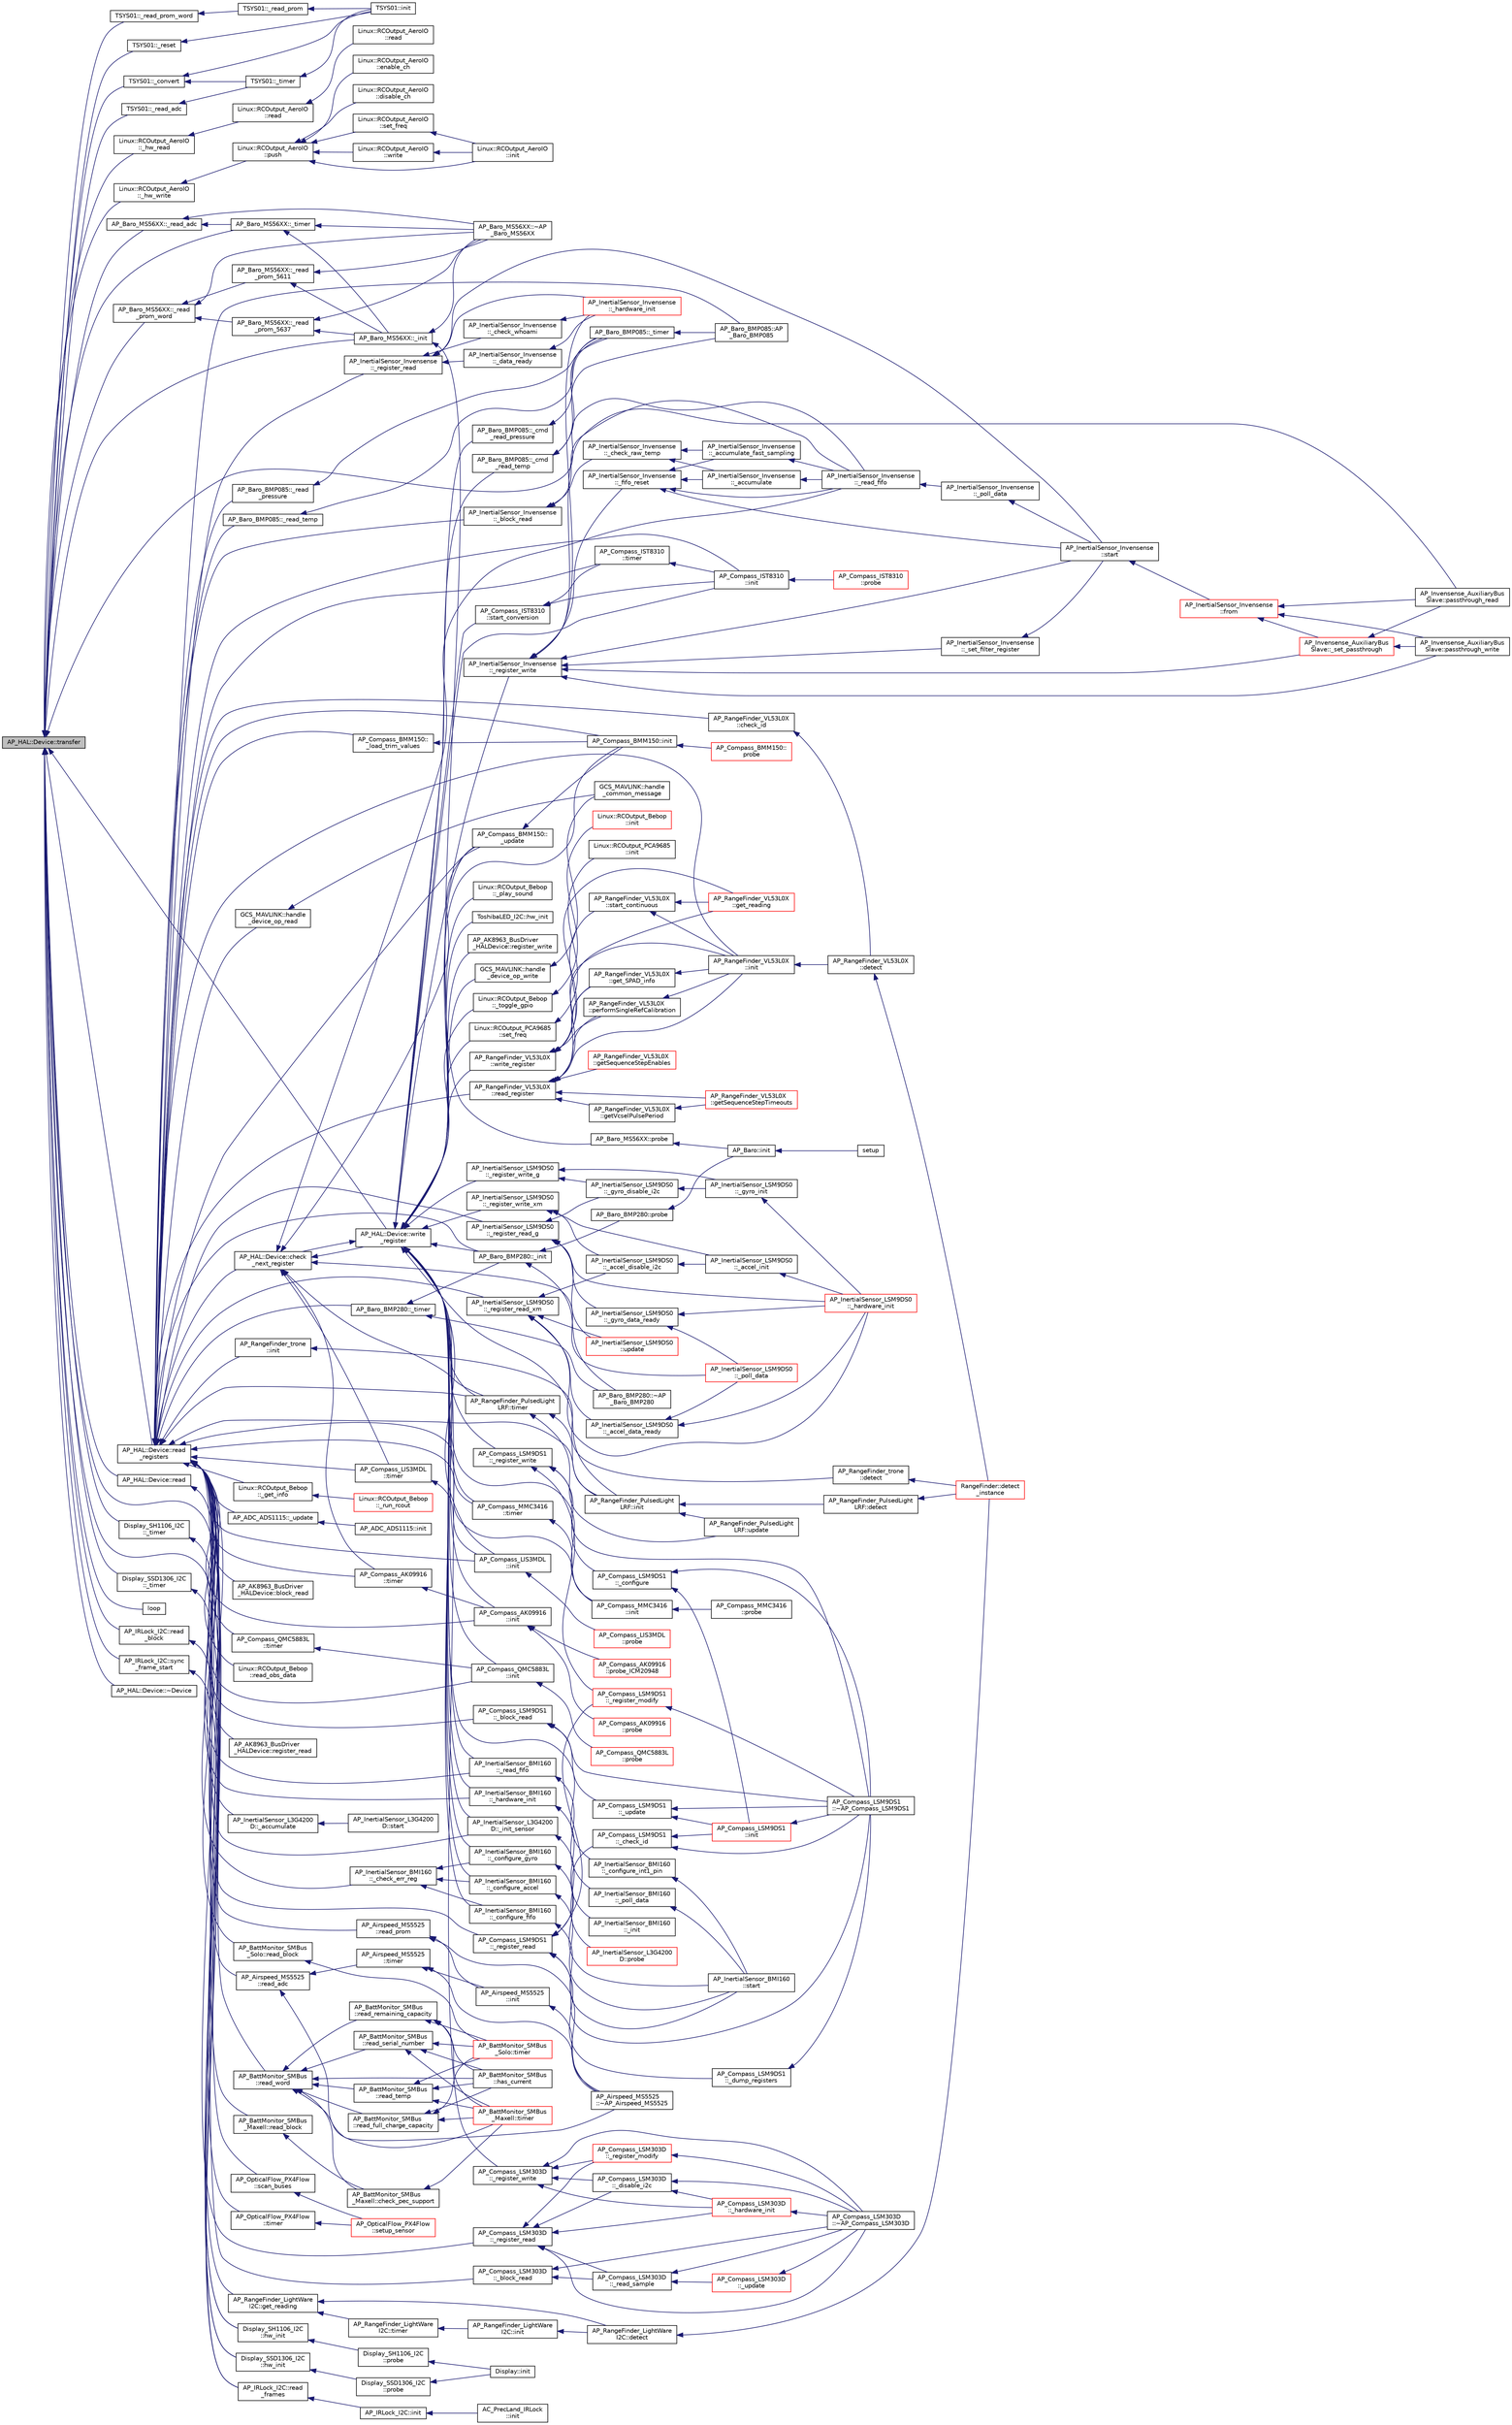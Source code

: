 digraph "AP_HAL::Device::transfer"
{
 // INTERACTIVE_SVG=YES
  edge [fontname="Helvetica",fontsize="10",labelfontname="Helvetica",labelfontsize="10"];
  node [fontname="Helvetica",fontsize="10",shape=record];
  rankdir="LR";
  Node1 [label="AP_HAL::Device::transfer",height=0.2,width=0.4,color="black", fillcolor="grey75", style="filled", fontcolor="black"];
  Node1 -> Node2 [dir="back",color="midnightblue",fontsize="10",style="solid",fontname="Helvetica"];
  Node2 [label="TSYS01::_convert",height=0.2,width=0.4,color="black", fillcolor="white", style="filled",URL="$classTSYS01.html#a7fb11e6510b8b43849c973d2f538f11e"];
  Node2 -> Node3 [dir="back",color="midnightblue",fontsize="10",style="solid",fontname="Helvetica"];
  Node3 [label="TSYS01::_timer",height=0.2,width=0.4,color="black", fillcolor="white", style="filled",URL="$classTSYS01.html#ac9b0b19764521622f799eb098956463f"];
  Node3 -> Node4 [dir="back",color="midnightblue",fontsize="10",style="solid",fontname="Helvetica"];
  Node4 [label="TSYS01::init",height=0.2,width=0.4,color="black", fillcolor="white", style="filled",URL="$classTSYS01.html#aeeb9f8e45c008977d298085d2d12461e"];
  Node2 -> Node4 [dir="back",color="midnightblue",fontsize="10",style="solid",fontname="Helvetica"];
  Node1 -> Node5 [dir="back",color="midnightblue",fontsize="10",style="solid",fontname="Helvetica"];
  Node5 [label="Linux::RCOutput_AeroIO\l::_hw_read",height=0.2,width=0.4,color="black", fillcolor="white", style="filled",URL="$classLinux_1_1RCOutput__AeroIO.html#aedb244d50a9ebfef538c7535f199a4cc"];
  Node5 -> Node6 [dir="back",color="midnightblue",fontsize="10",style="solid",fontname="Helvetica"];
  Node6 [label="Linux::RCOutput_AeroIO\l::read",height=0.2,width=0.4,color="black", fillcolor="white", style="filled",URL="$classLinux_1_1RCOutput__AeroIO.html#a084bf527cf94c118878b1a8ef35a1c7f"];
  Node6 -> Node7 [dir="back",color="midnightblue",fontsize="10",style="solid",fontname="Helvetica"];
  Node7 [label="Linux::RCOutput_AeroIO\l::read",height=0.2,width=0.4,color="black", fillcolor="white", style="filled",URL="$classLinux_1_1RCOutput__AeroIO.html#a559c6f571078c7f5bf8abe1b4683f7e4"];
  Node1 -> Node8 [dir="back",color="midnightblue",fontsize="10",style="solid",fontname="Helvetica"];
  Node8 [label="Linux::RCOutput_AeroIO\l::_hw_write",height=0.2,width=0.4,color="black", fillcolor="white", style="filled",URL="$classLinux_1_1RCOutput__AeroIO.html#a44a078ac9018e83a27e13f4daab6c28c"];
  Node8 -> Node9 [dir="back",color="midnightblue",fontsize="10",style="solid",fontname="Helvetica"];
  Node9 [label="Linux::RCOutput_AeroIO\l::push",height=0.2,width=0.4,color="black", fillcolor="white", style="filled",URL="$classLinux_1_1RCOutput__AeroIO.html#af2acf35f44d06d9da38fec58ed4b9573"];
  Node9 -> Node10 [dir="back",color="midnightblue",fontsize="10",style="solid",fontname="Helvetica"];
  Node10 [label="Linux::RCOutput_AeroIO\l::init",height=0.2,width=0.4,color="black", fillcolor="white", style="filled",URL="$classLinux_1_1RCOutput__AeroIO.html#a1df6eb697922f24aa97692268b2f10ca"];
  Node9 -> Node11 [dir="back",color="midnightblue",fontsize="10",style="solid",fontname="Helvetica"];
  Node11 [label="Linux::RCOutput_AeroIO\l::set_freq",height=0.2,width=0.4,color="black", fillcolor="white", style="filled",URL="$classLinux_1_1RCOutput__AeroIO.html#ac8a38fde0b14bc4f038e2fe2ce37bc26"];
  Node11 -> Node10 [dir="back",color="midnightblue",fontsize="10",style="solid",fontname="Helvetica"];
  Node9 -> Node12 [dir="back",color="midnightblue",fontsize="10",style="solid",fontname="Helvetica"];
  Node12 [label="Linux::RCOutput_AeroIO\l::enable_ch",height=0.2,width=0.4,color="black", fillcolor="white", style="filled",URL="$classLinux_1_1RCOutput__AeroIO.html#a3f223f56afa2e8e8631d74ca4d8f42ad"];
  Node9 -> Node13 [dir="back",color="midnightblue",fontsize="10",style="solid",fontname="Helvetica"];
  Node13 [label="Linux::RCOutput_AeroIO\l::disable_ch",height=0.2,width=0.4,color="black", fillcolor="white", style="filled",URL="$classLinux_1_1RCOutput__AeroIO.html#ae725d49c751f11a93ccbeebfac9c2848"];
  Node9 -> Node14 [dir="back",color="midnightblue",fontsize="10",style="solid",fontname="Helvetica"];
  Node14 [label="Linux::RCOutput_AeroIO\l::write",height=0.2,width=0.4,color="black", fillcolor="white", style="filled",URL="$classLinux_1_1RCOutput__AeroIO.html#ae3690e60988e51ba858d25b0262f5cc6"];
  Node14 -> Node10 [dir="back",color="midnightblue",fontsize="10",style="solid",fontname="Helvetica"];
  Node1 -> Node15 [dir="back",color="midnightblue",fontsize="10",style="solid",fontname="Helvetica"];
  Node15 [label="AP_Baro_MS56XX::_init",height=0.2,width=0.4,color="black", fillcolor="white", style="filled",URL="$classAP__Baro__MS56XX.html#a2f9fa10ace104137e6a0a0b4c8f4130c"];
  Node15 -> Node16 [dir="back",color="midnightblue",fontsize="10",style="solid",fontname="Helvetica"];
  Node16 [label="AP_Baro_MS56XX::probe",height=0.2,width=0.4,color="black", fillcolor="white", style="filled",URL="$classAP__Baro__MS56XX.html#ad4e1780fe0c684f594cc93ec96a9c876"];
  Node16 -> Node17 [dir="back",color="midnightblue",fontsize="10",style="solid",fontname="Helvetica"];
  Node17 [label="AP_Baro::init",height=0.2,width=0.4,color="black", fillcolor="white", style="filled",URL="$classAP__Baro.html#a942db790233528bfbb4d9a07c3454360"];
  Node17 -> Node18 [dir="back",color="midnightblue",fontsize="10",style="solid",fontname="Helvetica"];
  Node18 [label="setup",height=0.2,width=0.4,color="black", fillcolor="white", style="filled",URL="$BARO__generic_8cpp.html#a4fc01d736fe50cf5b977f755b675f11d"];
  Node15 -> Node19 [dir="back",color="midnightblue",fontsize="10",style="solid",fontname="Helvetica"];
  Node19 [label="AP_Baro_MS56XX::~AP\l_Baro_MS56XX",height=0.2,width=0.4,color="black", fillcolor="white", style="filled",URL="$classAP__Baro__MS56XX.html#a355a33a0b35cdf084ae22c85978492a2"];
  Node1 -> Node20 [dir="back",color="midnightblue",fontsize="10",style="solid",fontname="Helvetica"];
  Node20 [label="TSYS01::_read_adc",height=0.2,width=0.4,color="black", fillcolor="white", style="filled",URL="$classTSYS01.html#a8bef52f9dd008a2c33a71394a075a1cc"];
  Node20 -> Node3 [dir="back",color="midnightblue",fontsize="10",style="solid",fontname="Helvetica"];
  Node1 -> Node21 [dir="back",color="midnightblue",fontsize="10",style="solid",fontname="Helvetica"];
  Node21 [label="AP_Baro_MS56XX::_read_adc",height=0.2,width=0.4,color="black", fillcolor="white", style="filled",URL="$classAP__Baro__MS56XX.html#a7bb536520a94483d01a9a000281ca6fb"];
  Node21 -> Node22 [dir="back",color="midnightblue",fontsize="10",style="solid",fontname="Helvetica"];
  Node22 [label="AP_Baro_MS56XX::_timer",height=0.2,width=0.4,color="black", fillcolor="white", style="filled",URL="$classAP__Baro__MS56XX.html#a5d88be68c0df4f9aa14b7c4e60f1b897"];
  Node22 -> Node15 [dir="back",color="midnightblue",fontsize="10",style="solid",fontname="Helvetica"];
  Node22 -> Node19 [dir="back",color="midnightblue",fontsize="10",style="solid",fontname="Helvetica"];
  Node21 -> Node19 [dir="back",color="midnightblue",fontsize="10",style="solid",fontname="Helvetica"];
  Node1 -> Node23 [dir="back",color="midnightblue",fontsize="10",style="solid",fontname="Helvetica"];
  Node23 [label="AP_InertialSensor_Invensense\l::_read_fifo",height=0.2,width=0.4,color="black", fillcolor="white", style="filled",URL="$classAP__InertialSensor__Invensense.html#a352da0427395f10fd6a9da9ec3a498ec"];
  Node23 -> Node24 [dir="back",color="midnightblue",fontsize="10",style="solid",fontname="Helvetica"];
  Node24 [label="AP_InertialSensor_Invensense\l::_poll_data",height=0.2,width=0.4,color="black", fillcolor="white", style="filled",URL="$classAP__InertialSensor__Invensense.html#a645c1fd527303dde9031b31544bbce6b"];
  Node24 -> Node25 [dir="back",color="midnightblue",fontsize="10",style="solid",fontname="Helvetica"];
  Node25 [label="AP_InertialSensor_Invensense\l::start",height=0.2,width=0.4,color="black", fillcolor="white", style="filled",URL="$classAP__InertialSensor__Invensense.html#ad54c13370e4efffcfa2c0eece9b53239"];
  Node25 -> Node26 [dir="back",color="midnightblue",fontsize="10",style="solid",fontname="Helvetica"];
  Node26 [label="AP_InertialSensor_Invensense\l::from",height=0.2,width=0.4,color="red", fillcolor="white", style="filled",URL="$classAP__InertialSensor__Invensense.html#a06dbf9b0eab84d31dbba20ed8acd5d3e"];
  Node26 -> Node27 [dir="back",color="midnightblue",fontsize="10",style="solid",fontname="Helvetica"];
  Node27 [label="AP_Invensense_AuxiliaryBus\lSlave::_set_passthrough",height=0.2,width=0.4,color="red", fillcolor="white", style="filled",URL="$classAP__Invensense__AuxiliaryBusSlave.html#a5f0506e4a39d15484e24ef0f155c93ed"];
  Node27 -> Node28 [dir="back",color="midnightblue",fontsize="10",style="solid",fontname="Helvetica"];
  Node28 [label="AP_Invensense_AuxiliaryBus\lSlave::passthrough_read",height=0.2,width=0.4,color="black", fillcolor="white", style="filled",URL="$classAP__Invensense__AuxiliaryBusSlave.html#aa8037d3e32a51691ad941a0b080f59c8"];
  Node27 -> Node29 [dir="back",color="midnightblue",fontsize="10",style="solid",fontname="Helvetica"];
  Node29 [label="AP_Invensense_AuxiliaryBus\lSlave::passthrough_write",height=0.2,width=0.4,color="black", fillcolor="white", style="filled",URL="$classAP__Invensense__AuxiliaryBusSlave.html#a0c70c5ce66b3d72ed65d33144168a698"];
  Node26 -> Node28 [dir="back",color="midnightblue",fontsize="10",style="solid",fontname="Helvetica"];
  Node26 -> Node29 [dir="back",color="midnightblue",fontsize="10",style="solid",fontname="Helvetica"];
  Node1 -> Node30 [dir="back",color="midnightblue",fontsize="10",style="solid",fontname="Helvetica"];
  Node30 [label="TSYS01::_read_prom_word",height=0.2,width=0.4,color="black", fillcolor="white", style="filled",URL="$classTSYS01.html#a3422caea094e031ecdd8d9333397d164"];
  Node30 -> Node31 [dir="back",color="midnightblue",fontsize="10",style="solid",fontname="Helvetica"];
  Node31 [label="TSYS01::_read_prom",height=0.2,width=0.4,color="black", fillcolor="white", style="filled",URL="$classTSYS01.html#ad8900ae543e227c817fe265797fca34c"];
  Node31 -> Node4 [dir="back",color="midnightblue",fontsize="10",style="solid",fontname="Helvetica"];
  Node1 -> Node32 [dir="back",color="midnightblue",fontsize="10",style="solid",fontname="Helvetica"];
  Node32 [label="AP_Baro_MS56XX::_read\l_prom_word",height=0.2,width=0.4,color="black", fillcolor="white", style="filled",URL="$classAP__Baro__MS56XX.html#af5051fb5f63cb1b5ed64510b77fb2d1d"];
  Node32 -> Node33 [dir="back",color="midnightblue",fontsize="10",style="solid",fontname="Helvetica"];
  Node33 [label="AP_Baro_MS56XX::_read\l_prom_5611",height=0.2,width=0.4,color="black", fillcolor="white", style="filled",URL="$classAP__Baro__MS56XX.html#a69cb6716c705cc2df8c4d37e95b886f8"];
  Node33 -> Node15 [dir="back",color="midnightblue",fontsize="10",style="solid",fontname="Helvetica"];
  Node33 -> Node19 [dir="back",color="midnightblue",fontsize="10",style="solid",fontname="Helvetica"];
  Node32 -> Node34 [dir="back",color="midnightblue",fontsize="10",style="solid",fontname="Helvetica"];
  Node34 [label="AP_Baro_MS56XX::_read\l_prom_5637",height=0.2,width=0.4,color="black", fillcolor="white", style="filled",URL="$classAP__Baro__MS56XX.html#a494378afab26087a53bc37def0df2950"];
  Node34 -> Node15 [dir="back",color="midnightblue",fontsize="10",style="solid",fontname="Helvetica"];
  Node34 -> Node19 [dir="back",color="midnightblue",fontsize="10",style="solid",fontname="Helvetica"];
  Node32 -> Node19 [dir="back",color="midnightblue",fontsize="10",style="solid",fontname="Helvetica"];
  Node1 -> Node35 [dir="back",color="midnightblue",fontsize="10",style="solid",fontname="Helvetica"];
  Node35 [label="TSYS01::_reset",height=0.2,width=0.4,color="black", fillcolor="white", style="filled",URL="$classTSYS01.html#ac62f872e6c0a1e445768aa70009a481f"];
  Node35 -> Node4 [dir="back",color="midnightblue",fontsize="10",style="solid",fontname="Helvetica"];
  Node1 -> Node36 [dir="back",color="midnightblue",fontsize="10",style="solid",fontname="Helvetica"];
  Node36 [label="Display_SH1106_I2C\l::_timer",height=0.2,width=0.4,color="black", fillcolor="white", style="filled",URL="$classDisplay__SH1106__I2C.html#a8959b74b21f8d9bea63c84773cbeb268"];
  Node36 -> Node37 [dir="back",color="midnightblue",fontsize="10",style="solid",fontname="Helvetica"];
  Node37 [label="Display_SH1106_I2C\l::hw_init",height=0.2,width=0.4,color="black", fillcolor="white", style="filled",URL="$classDisplay__SH1106__I2C.html#acc1d81ec993144d0483be87a4566ca24"];
  Node37 -> Node38 [dir="back",color="midnightblue",fontsize="10",style="solid",fontname="Helvetica"];
  Node38 [label="Display_SH1106_I2C\l::probe",height=0.2,width=0.4,color="black", fillcolor="white", style="filled",URL="$classDisplay__SH1106__I2C.html#a25237a68c8653b0fb345e256e78cc01e"];
  Node38 -> Node39 [dir="back",color="midnightblue",fontsize="10",style="solid",fontname="Helvetica"];
  Node39 [label="Display::init",height=0.2,width=0.4,color="black", fillcolor="white", style="filled",URL="$classDisplay.html#a4626c1cb9f3ee5f4f9cb226de1115c2c"];
  Node1 -> Node40 [dir="back",color="midnightblue",fontsize="10",style="solid",fontname="Helvetica"];
  Node40 [label="Display_SSD1306_I2C\l::_timer",height=0.2,width=0.4,color="black", fillcolor="white", style="filled",URL="$classDisplay__SSD1306__I2C.html#a8df060932c7d107b84e8f9e241bce778"];
  Node40 -> Node41 [dir="back",color="midnightblue",fontsize="10",style="solid",fontname="Helvetica"];
  Node41 [label="Display_SSD1306_I2C\l::hw_init",height=0.2,width=0.4,color="black", fillcolor="white", style="filled",URL="$classDisplay__SSD1306__I2C.html#a0a17b93cb49fdfcb10af1a8e6ee3b0b4"];
  Node41 -> Node42 [dir="back",color="midnightblue",fontsize="10",style="solid",fontname="Helvetica"];
  Node42 [label="Display_SSD1306_I2C\l::probe",height=0.2,width=0.4,color="black", fillcolor="white", style="filled",URL="$classDisplay__SSD1306__I2C.html#aa200c04abfc5dd64676157cb7deec9f5"];
  Node42 -> Node39 [dir="back",color="midnightblue",fontsize="10",style="solid",fontname="Helvetica"];
  Node1 -> Node22 [dir="back",color="midnightblue",fontsize="10",style="solid",fontname="Helvetica"];
  Node1 -> Node41 [dir="back",color="midnightblue",fontsize="10",style="solid",fontname="Helvetica"];
  Node1 -> Node37 [dir="back",color="midnightblue",fontsize="10",style="solid",fontname="Helvetica"];
  Node1 -> Node43 [dir="back",color="midnightblue",fontsize="10",style="solid",fontname="Helvetica"];
  Node43 [label="loop",height=0.2,width=0.4,color="black", fillcolor="white", style="filled",URL="$BusTest_8cpp.html#a0b33edabd7f1c4e4a0bf32c67269be2f"];
  Node1 -> Node44 [dir="back",color="midnightblue",fontsize="10",style="solid",fontname="Helvetica"];
  Node44 [label="AP_HAL::Device::read",height=0.2,width=0.4,color="black", fillcolor="white", style="filled",URL="$classAP__HAL_1_1Device.html#add629993ccfd5242c5921a38a3969dba"];
  Node44 -> Node45 [dir="back",color="midnightblue",fontsize="10",style="solid",fontname="Helvetica"];
  Node45 [label="AP_RangeFinder_LightWare\lI2C::get_reading",height=0.2,width=0.4,color="black", fillcolor="white", style="filled",URL="$classAP__RangeFinder__LightWareI2C.html#a37ea263e851b88939137c355193087d7"];
  Node45 -> Node46 [dir="back",color="midnightblue",fontsize="10",style="solid",fontname="Helvetica"];
  Node46 [label="AP_RangeFinder_LightWare\lI2C::detect",height=0.2,width=0.4,color="black", fillcolor="white", style="filled",URL="$classAP__RangeFinder__LightWareI2C.html#a8244a17a7b5b90e559e999a1cb5dc40a"];
  Node46 -> Node47 [dir="back",color="midnightblue",fontsize="10",style="solid",fontname="Helvetica"];
  Node47 [label="RangeFinder::detect\l_instance",height=0.2,width=0.4,color="red", fillcolor="white", style="filled",URL="$classRangeFinder.html#a7f7f9dce880eb37d53df67cba39bdda9"];
  Node45 -> Node48 [dir="back",color="midnightblue",fontsize="10",style="solid",fontname="Helvetica"];
  Node48 [label="AP_RangeFinder_LightWare\lI2C::timer",height=0.2,width=0.4,color="black", fillcolor="white", style="filled",URL="$classAP__RangeFinder__LightWareI2C.html#af397f083c33ab36aab840d89831b0e7d"];
  Node48 -> Node49 [dir="back",color="midnightblue",fontsize="10",style="solid",fontname="Helvetica"];
  Node49 [label="AP_RangeFinder_LightWare\lI2C::init",height=0.2,width=0.4,color="black", fillcolor="white", style="filled",URL="$classAP__RangeFinder__LightWareI2C.html#a4ecab260116f4b01a5e0853b3830736a"];
  Node49 -> Node46 [dir="back",color="midnightblue",fontsize="10",style="solid",fontname="Helvetica"];
  Node1 -> Node50 [dir="back",color="midnightblue",fontsize="10",style="solid",fontname="Helvetica"];
  Node50 [label="AP_IRLock_I2C::read\l_block",height=0.2,width=0.4,color="black", fillcolor="white", style="filled",URL="$classAP__IRLock__I2C.html#ae1cb44a9e4c752a9305f90cbf9456da0"];
  Node50 -> Node51 [dir="back",color="midnightblue",fontsize="10",style="solid",fontname="Helvetica"];
  Node51 [label="AP_IRLock_I2C::read\l_frames",height=0.2,width=0.4,color="black", fillcolor="white", style="filled",URL="$classAP__IRLock__I2C.html#ad6d1d993865f51298285179814cb5467"];
  Node51 -> Node52 [dir="back",color="midnightblue",fontsize="10",style="solid",fontname="Helvetica"];
  Node52 [label="AP_IRLock_I2C::init",height=0.2,width=0.4,color="black", fillcolor="white", style="filled",URL="$classAP__IRLock__I2C.html#ac17dfda20ea40935b680596455ac1a0a"];
  Node52 -> Node53 [dir="back",color="midnightblue",fontsize="10",style="solid",fontname="Helvetica"];
  Node53 [label="AC_PrecLand_IRLock\l::init",height=0.2,width=0.4,color="black", fillcolor="white", style="filled",URL="$classAC__PrecLand__IRLock.html#ace1622d10ca91167e38db33d847b0226"];
  Node1 -> Node54 [dir="back",color="midnightblue",fontsize="10",style="solid",fontname="Helvetica"];
  Node54 [label="AP_HAL::Device::read\l_registers",height=0.2,width=0.4,color="black", fillcolor="white", style="filled",URL="$classAP__HAL_1_1Device.html#a66215f964cfb5c7421effdb88a749550"];
  Node54 -> Node55 [dir="back",color="midnightblue",fontsize="10",style="solid",fontname="Helvetica"];
  Node55 [label="AP_InertialSensor_L3G4200\lD::_accumulate",height=0.2,width=0.4,color="black", fillcolor="white", style="filled",URL="$classAP__InertialSensor__L3G4200D.html#ab07f7d4df52cbab3fee7f509f50e81fc"];
  Node55 -> Node56 [dir="back",color="midnightblue",fontsize="10",style="solid",fontname="Helvetica"];
  Node56 [label="AP_InertialSensor_L3G4200\lD::start",height=0.2,width=0.4,color="black", fillcolor="white", style="filled",URL="$classAP__InertialSensor__L3G4200D.html#a5ddc32421474ee6f544abca47a91ae02"];
  Node54 -> Node57 [dir="back",color="midnightblue",fontsize="10",style="solid",fontname="Helvetica"];
  Node57 [label="AP_Compass_LSM303D\l::_block_read",height=0.2,width=0.4,color="black", fillcolor="white", style="filled",URL="$classAP__Compass__LSM303D.html#a0c1045d52b699fe2699e175b62561d39"];
  Node57 -> Node58 [dir="back",color="midnightblue",fontsize="10",style="solid",fontname="Helvetica"];
  Node58 [label="AP_Compass_LSM303D\l::_read_sample",height=0.2,width=0.4,color="black", fillcolor="white", style="filled",URL="$classAP__Compass__LSM303D.html#a1720c26ac33ca84858451927adb75350"];
  Node58 -> Node59 [dir="back",color="midnightblue",fontsize="10",style="solid",fontname="Helvetica"];
  Node59 [label="AP_Compass_LSM303D\l::_update",height=0.2,width=0.4,color="red", fillcolor="white", style="filled",URL="$classAP__Compass__LSM303D.html#a2ab7677dcc887ecc3ba926d1122ffb2e"];
  Node59 -> Node60 [dir="back",color="midnightblue",fontsize="10",style="solid",fontname="Helvetica"];
  Node60 [label="AP_Compass_LSM303D\l::~AP_Compass_LSM303D",height=0.2,width=0.4,color="black", fillcolor="white", style="filled",URL="$classAP__Compass__LSM303D.html#a17819f24f2a893cd3f35896862004b81"];
  Node58 -> Node60 [dir="back",color="midnightblue",fontsize="10",style="solid",fontname="Helvetica"];
  Node57 -> Node60 [dir="back",color="midnightblue",fontsize="10",style="solid",fontname="Helvetica"];
  Node54 -> Node61 [dir="back",color="midnightblue",fontsize="10",style="solid",fontname="Helvetica"];
  Node61 [label="AP_Compass_LSM9DS1\l::_block_read",height=0.2,width=0.4,color="black", fillcolor="white", style="filled",URL="$classAP__Compass__LSM9DS1.html#ac77db94e396f098c3548eafe0b6be5cf"];
  Node61 -> Node62 [dir="back",color="midnightblue",fontsize="10",style="solid",fontname="Helvetica"];
  Node62 [label="AP_Compass_LSM9DS1\l::_update",height=0.2,width=0.4,color="black", fillcolor="white", style="filled",URL="$classAP__Compass__LSM9DS1.html#a81e4ff91c51dfd221c2a98c897257791"];
  Node62 -> Node63 [dir="back",color="midnightblue",fontsize="10",style="solid",fontname="Helvetica"];
  Node63 [label="AP_Compass_LSM9DS1\l::init",height=0.2,width=0.4,color="red", fillcolor="white", style="filled",URL="$classAP__Compass__LSM9DS1.html#a01945f7b84f830cc1f750eea31073978"];
  Node63 -> Node64 [dir="back",color="midnightblue",fontsize="10",style="solid",fontname="Helvetica"];
  Node64 [label="AP_Compass_LSM9DS1\l::~AP_Compass_LSM9DS1",height=0.2,width=0.4,color="black", fillcolor="white", style="filled",URL="$classAP__Compass__LSM9DS1.html#a34ecb19c00e6d8a94210be07e3538712"];
  Node62 -> Node64 [dir="back",color="midnightblue",fontsize="10",style="solid",fontname="Helvetica"];
  Node61 -> Node64 [dir="back",color="midnightblue",fontsize="10",style="solid",fontname="Helvetica"];
  Node54 -> Node65 [dir="back",color="midnightblue",fontsize="10",style="solid",fontname="Helvetica"];
  Node65 [label="AP_InertialSensor_Invensense\l::_block_read",height=0.2,width=0.4,color="black", fillcolor="white", style="filled",URL="$classAP__InertialSensor__Invensense.html#a1bb3a083c04cbfbf313b5f294a8c91bc"];
  Node65 -> Node66 [dir="back",color="midnightblue",fontsize="10",style="solid",fontname="Helvetica"];
  Node66 [label="AP_InertialSensor_Invensense\l::_check_raw_temp",height=0.2,width=0.4,color="black", fillcolor="white", style="filled",URL="$classAP__InertialSensor__Invensense.html#ab140e02d3743c0ed69f96e69d03a6b03"];
  Node66 -> Node67 [dir="back",color="midnightblue",fontsize="10",style="solid",fontname="Helvetica"];
  Node67 [label="AP_InertialSensor_Invensense\l::_accumulate",height=0.2,width=0.4,color="black", fillcolor="white", style="filled",URL="$classAP__InertialSensor__Invensense.html#a1a06a8d1e4db8924dcdcf9a6439dcaa9"];
  Node67 -> Node23 [dir="back",color="midnightblue",fontsize="10",style="solid",fontname="Helvetica"];
  Node66 -> Node68 [dir="back",color="midnightblue",fontsize="10",style="solid",fontname="Helvetica"];
  Node68 [label="AP_InertialSensor_Invensense\l::_accumulate_fast_sampling",height=0.2,width=0.4,color="black", fillcolor="white", style="filled",URL="$classAP__InertialSensor__Invensense.html#aa4d24e709666169398355b5ee2a3df50"];
  Node68 -> Node23 [dir="back",color="midnightblue",fontsize="10",style="solid",fontname="Helvetica"];
  Node65 -> Node23 [dir="back",color="midnightblue",fontsize="10",style="solid",fontname="Helvetica"];
  Node54 -> Node69 [dir="back",color="midnightblue",fontsize="10",style="solid",fontname="Helvetica"];
  Node69 [label="AP_InertialSensor_BMI160\l::_check_err_reg",height=0.2,width=0.4,color="black", fillcolor="white", style="filled",URL="$classAP__InertialSensor__BMI160.html#a8f2786b47ca8f10f7f8cba5cffc37079"];
  Node69 -> Node70 [dir="back",color="midnightblue",fontsize="10",style="solid",fontname="Helvetica"];
  Node70 [label="AP_InertialSensor_BMI160\l::_configure_accel",height=0.2,width=0.4,color="black", fillcolor="white", style="filled",URL="$classAP__InertialSensor__BMI160.html#a145799d73ffbd2635d136c1f37a6e6f6"];
  Node70 -> Node71 [dir="back",color="midnightblue",fontsize="10",style="solid",fontname="Helvetica"];
  Node71 [label="AP_InertialSensor_BMI160\l::start",height=0.2,width=0.4,color="black", fillcolor="white", style="filled",URL="$classAP__InertialSensor__BMI160.html#a786f5fe4d157ea0a2313c702402b58c5"];
  Node69 -> Node72 [dir="back",color="midnightblue",fontsize="10",style="solid",fontname="Helvetica"];
  Node72 [label="AP_InertialSensor_BMI160\l::_configure_fifo",height=0.2,width=0.4,color="black", fillcolor="white", style="filled",URL="$classAP__InertialSensor__BMI160.html#ad839b9773b5dfa9c6d19e116cdb9d5e7"];
  Node72 -> Node71 [dir="back",color="midnightblue",fontsize="10",style="solid",fontname="Helvetica"];
  Node69 -> Node73 [dir="back",color="midnightblue",fontsize="10",style="solid",fontname="Helvetica"];
  Node73 [label="AP_InertialSensor_BMI160\l::_configure_gyro",height=0.2,width=0.4,color="black", fillcolor="white", style="filled",URL="$classAP__InertialSensor__BMI160.html#aef257e2d29b37b583a1c099facbf75a5"];
  Node73 -> Node71 [dir="back",color="midnightblue",fontsize="10",style="solid",fontname="Helvetica"];
  Node54 -> Node74 [dir="back",color="midnightblue",fontsize="10",style="solid",fontname="Helvetica"];
  Node74 [label="Linux::RCOutput_Bebop\l::_get_info",height=0.2,width=0.4,color="black", fillcolor="white", style="filled",URL="$classLinux_1_1RCOutput__Bebop.html#aa2ea705fca68e17bde411377af8a2c30"];
  Node74 -> Node75 [dir="back",color="midnightblue",fontsize="10",style="solid",fontname="Helvetica"];
  Node75 [label="Linux::RCOutput_Bebop\l::_run_rcout",height=0.2,width=0.4,color="red", fillcolor="white", style="filled",URL="$classLinux_1_1RCOutput__Bebop.html#a1baaeabaade1ea15e4c770c9277821cc"];
  Node54 -> Node76 [dir="back",color="midnightblue",fontsize="10",style="solid",fontname="Helvetica"];
  Node76 [label="AP_InertialSensor_BMI160\l::_hardware_init",height=0.2,width=0.4,color="black", fillcolor="white", style="filled",URL="$classAP__InertialSensor__BMI160.html#a039ed4beed41097b4f33cd16e89384ca"];
  Node76 -> Node77 [dir="back",color="midnightblue",fontsize="10",style="solid",fontname="Helvetica"];
  Node77 [label="AP_InertialSensor_BMI160\l::_init",height=0.2,width=0.4,color="black", fillcolor="white", style="filled",URL="$classAP__InertialSensor__BMI160.html#aa6e8bdbf6487eb5b229182a4bfa05915"];
  Node54 -> Node78 [dir="back",color="midnightblue",fontsize="10",style="solid",fontname="Helvetica"];
  Node78 [label="AP_Baro_BMP280::_init",height=0.2,width=0.4,color="black", fillcolor="white", style="filled",URL="$classAP__Baro__BMP280.html#acf79b0916a52ded5a545f42f24ca391d"];
  Node78 -> Node79 [dir="back",color="midnightblue",fontsize="10",style="solid",fontname="Helvetica"];
  Node79 [label="AP_Baro_BMP280::probe",height=0.2,width=0.4,color="black", fillcolor="white", style="filled",URL="$classAP__Baro__BMP280.html#af8a73b9644744972054c2ec0d6b940be"];
  Node79 -> Node17 [dir="back",color="midnightblue",fontsize="10",style="solid",fontname="Helvetica"];
  Node78 -> Node80 [dir="back",color="midnightblue",fontsize="10",style="solid",fontname="Helvetica"];
  Node80 [label="AP_Baro_BMP280::~AP\l_Baro_BMP280",height=0.2,width=0.4,color="black", fillcolor="white", style="filled",URL="$classAP__Baro__BMP280.html#af25f10c83b9115079ff02e1239f1ac5e"];
  Node54 -> Node81 [dir="back",color="midnightblue",fontsize="10",style="solid",fontname="Helvetica"];
  Node81 [label="AP_InertialSensor_L3G4200\lD::_init_sensor",height=0.2,width=0.4,color="black", fillcolor="white", style="filled",URL="$classAP__InertialSensor__L3G4200D.html#a07cf1b9e451fac96b1ac87c05fcde397"];
  Node81 -> Node82 [dir="back",color="midnightblue",fontsize="10",style="solid",fontname="Helvetica"];
  Node82 [label="AP_InertialSensor_L3G4200\lD::probe",height=0.2,width=0.4,color="red", fillcolor="white", style="filled",URL="$classAP__InertialSensor__L3G4200D.html#aa262f132b6aabdab5fda4cb9a730655a"];
  Node54 -> Node83 [dir="back",color="midnightblue",fontsize="10",style="solid",fontname="Helvetica"];
  Node83 [label="AP_Compass_BMM150::\l_load_trim_values",height=0.2,width=0.4,color="black", fillcolor="white", style="filled",URL="$classAP__Compass__BMM150.html#a4bb79c52946190d7e4c00e3f45106395"];
  Node83 -> Node84 [dir="back",color="midnightblue",fontsize="10",style="solid",fontname="Helvetica"];
  Node84 [label="AP_Compass_BMM150::init",height=0.2,width=0.4,color="black", fillcolor="white", style="filled",URL="$classAP__Compass__BMM150.html#abbf9a3c627c7226835bc4ec7a346f221"];
  Node84 -> Node85 [dir="back",color="midnightblue",fontsize="10",style="solid",fontname="Helvetica"];
  Node85 [label="AP_Compass_BMM150::\lprobe",height=0.2,width=0.4,color="red", fillcolor="white", style="filled",URL="$classAP__Compass__BMM150.html#acb87d3a695ab2b7a439939107f18fe72"];
  Node54 -> Node86 [dir="back",color="midnightblue",fontsize="10",style="solid",fontname="Helvetica"];
  Node86 [label="AP_InertialSensor_BMI160\l::_read_fifo",height=0.2,width=0.4,color="black", fillcolor="white", style="filled",URL="$classAP__InertialSensor__BMI160.html#a1a519a3be822e3db7a19d0d0ed21d0c6"];
  Node86 -> Node87 [dir="back",color="midnightblue",fontsize="10",style="solid",fontname="Helvetica"];
  Node87 [label="AP_InertialSensor_BMI160\l::_poll_data",height=0.2,width=0.4,color="black", fillcolor="white", style="filled",URL="$classAP__InertialSensor__BMI160.html#a62d02f0977b50ee599a116e9f85d4ebc"];
  Node87 -> Node71 [dir="back",color="midnightblue",fontsize="10",style="solid",fontname="Helvetica"];
  Node54 -> Node88 [dir="back",color="midnightblue",fontsize="10",style="solid",fontname="Helvetica"];
  Node88 [label="AP_Baro_BMP085::_read\l_pressure",height=0.2,width=0.4,color="black", fillcolor="white", style="filled",URL="$classAP__Baro__BMP085.html#a430b610d8995dd5d437f576283586f75"];
  Node88 -> Node89 [dir="back",color="midnightblue",fontsize="10",style="solid",fontname="Helvetica"];
  Node89 [label="AP_Baro_BMP085::_timer",height=0.2,width=0.4,color="black", fillcolor="white", style="filled",URL="$classAP__Baro__BMP085.html#aaa475de8a84bd818e577ae7f3c1e2d29"];
  Node89 -> Node90 [dir="back",color="midnightblue",fontsize="10",style="solid",fontname="Helvetica"];
  Node90 [label="AP_Baro_BMP085::AP\l_Baro_BMP085",height=0.2,width=0.4,color="black", fillcolor="white", style="filled",URL="$classAP__Baro__BMP085.html#a45d8bb8f36d3984f3960789b412e1c66"];
  Node54 -> Node91 [dir="back",color="midnightblue",fontsize="10",style="solid",fontname="Helvetica"];
  Node91 [label="AP_Baro_BMP085::_read_temp",height=0.2,width=0.4,color="black", fillcolor="white", style="filled",URL="$classAP__Baro__BMP085.html#a5eaad67076700e2cfcd6db49ae399bf4"];
  Node91 -> Node89 [dir="back",color="midnightblue",fontsize="10",style="solid",fontname="Helvetica"];
  Node54 -> Node92 [dir="back",color="midnightblue",fontsize="10",style="solid",fontname="Helvetica"];
  Node92 [label="AP_Compass_LSM303D\l::_register_read",height=0.2,width=0.4,color="black", fillcolor="white", style="filled",URL="$classAP__Compass__LSM303D.html#ad541ac234e64a2b33a93c37247244706"];
  Node92 -> Node93 [dir="back",color="midnightblue",fontsize="10",style="solid",fontname="Helvetica"];
  Node93 [label="AP_Compass_LSM303D\l::_disable_i2c",height=0.2,width=0.4,color="black", fillcolor="white", style="filled",URL="$classAP__Compass__LSM303D.html#a1635b5f5fa18ced78dd1cd49b8aaa88c"];
  Node93 -> Node94 [dir="back",color="midnightblue",fontsize="10",style="solid",fontname="Helvetica"];
  Node94 [label="AP_Compass_LSM303D\l::_hardware_init",height=0.2,width=0.4,color="red", fillcolor="white", style="filled",URL="$classAP__Compass__LSM303D.html#ae6ae752e293784469ac821115832be7a"];
  Node94 -> Node60 [dir="back",color="midnightblue",fontsize="10",style="solid",fontname="Helvetica"];
  Node93 -> Node60 [dir="back",color="midnightblue",fontsize="10",style="solid",fontname="Helvetica"];
  Node92 -> Node94 [dir="back",color="midnightblue",fontsize="10",style="solid",fontname="Helvetica"];
  Node92 -> Node58 [dir="back",color="midnightblue",fontsize="10",style="solid",fontname="Helvetica"];
  Node92 -> Node95 [dir="back",color="midnightblue",fontsize="10",style="solid",fontname="Helvetica"];
  Node95 [label="AP_Compass_LSM303D\l::_register_modify",height=0.2,width=0.4,color="red", fillcolor="white", style="filled",URL="$classAP__Compass__LSM303D.html#afcc5fea0baa9464a78289370c59248a8"];
  Node95 -> Node60 [dir="back",color="midnightblue",fontsize="10",style="solid",fontname="Helvetica"];
  Node92 -> Node60 [dir="back",color="midnightblue",fontsize="10",style="solid",fontname="Helvetica"];
  Node54 -> Node96 [dir="back",color="midnightblue",fontsize="10",style="solid",fontname="Helvetica"];
  Node96 [label="AP_Compass_LSM9DS1\l::_register_read",height=0.2,width=0.4,color="black", fillcolor="white", style="filled",URL="$classAP__Compass__LSM9DS1.html#ae74365a5a18c6744c636911e0be6ae03"];
  Node96 -> Node97 [dir="back",color="midnightblue",fontsize="10",style="solid",fontname="Helvetica"];
  Node97 [label="AP_Compass_LSM9DS1\l::_check_id",height=0.2,width=0.4,color="black", fillcolor="white", style="filled",URL="$classAP__Compass__LSM9DS1.html#a05c5430f40819e5f01b2d7fe94c4509f"];
  Node97 -> Node63 [dir="back",color="midnightblue",fontsize="10",style="solid",fontname="Helvetica"];
  Node97 -> Node64 [dir="back",color="midnightblue",fontsize="10",style="solid",fontname="Helvetica"];
  Node96 -> Node98 [dir="back",color="midnightblue",fontsize="10",style="solid",fontname="Helvetica"];
  Node98 [label="AP_Compass_LSM9DS1\l::_dump_registers",height=0.2,width=0.4,color="black", fillcolor="white", style="filled",URL="$classAP__Compass__LSM9DS1.html#a5edf1c69a0d57605162e123cb1eac0db"];
  Node98 -> Node64 [dir="back",color="midnightblue",fontsize="10",style="solid",fontname="Helvetica"];
  Node96 -> Node99 [dir="back",color="midnightblue",fontsize="10",style="solid",fontname="Helvetica"];
  Node99 [label="AP_Compass_LSM9DS1\l::_register_modify",height=0.2,width=0.4,color="red", fillcolor="white", style="filled",URL="$classAP__Compass__LSM9DS1.html#a2701fb83d95d0b790721de5ed86e19ca"];
  Node99 -> Node64 [dir="back",color="midnightblue",fontsize="10",style="solid",fontname="Helvetica"];
  Node96 -> Node64 [dir="back",color="midnightblue",fontsize="10",style="solid",fontname="Helvetica"];
  Node54 -> Node100 [dir="back",color="midnightblue",fontsize="10",style="solid",fontname="Helvetica"];
  Node100 [label="AP_InertialSensor_Invensense\l::_register_read",height=0.2,width=0.4,color="black", fillcolor="white", style="filled",URL="$classAP__InertialSensor__Invensense.html#ab3565db6e0296bc0515f6d02f80ffade"];
  Node100 -> Node101 [dir="back",color="midnightblue",fontsize="10",style="solid",fontname="Helvetica"];
  Node101 [label="AP_InertialSensor_Invensense\l::_check_whoami",height=0.2,width=0.4,color="black", fillcolor="white", style="filled",URL="$classAP__InertialSensor__Invensense.html#a0404ba143b7451a0ffb09b410733881b"];
  Node101 -> Node102 [dir="back",color="midnightblue",fontsize="10",style="solid",fontname="Helvetica"];
  Node102 [label="AP_InertialSensor_Invensense\l::_hardware_init",height=0.2,width=0.4,color="red", fillcolor="white", style="filled",URL="$classAP__InertialSensor__Invensense.html#a21cdfb1a680c3a9ef39a8b0de574551d"];
  Node100 -> Node103 [dir="back",color="midnightblue",fontsize="10",style="solid",fontname="Helvetica"];
  Node103 [label="AP_InertialSensor_Invensense\l::_data_ready",height=0.2,width=0.4,color="black", fillcolor="white", style="filled",URL="$classAP__InertialSensor__Invensense.html#a425c8c056c2e606f472b8c49f4ad99b2"];
  Node103 -> Node102 [dir="back",color="midnightblue",fontsize="10",style="solid",fontname="Helvetica"];
  Node100 -> Node102 [dir="back",color="midnightblue",fontsize="10",style="solid",fontname="Helvetica"];
  Node100 -> Node25 [dir="back",color="midnightblue",fontsize="10",style="solid",fontname="Helvetica"];
  Node54 -> Node104 [dir="back",color="midnightblue",fontsize="10",style="solid",fontname="Helvetica"];
  Node104 [label="AP_InertialSensor_LSM9DS0\l::_register_read_g",height=0.2,width=0.4,color="black", fillcolor="white", style="filled",URL="$classAP__InertialSensor__LSM9DS0.html#a9471a5e1bd8764e4b66b071017e6885c"];
  Node104 -> Node105 [dir="back",color="midnightblue",fontsize="10",style="solid",fontname="Helvetica"];
  Node105 [label="AP_InertialSensor_LSM9DS0\l::_gyro_data_ready",height=0.2,width=0.4,color="black", fillcolor="white", style="filled",URL="$classAP__InertialSensor__LSM9DS0.html#ad7f55ec578a4b246947539cf8ed5b0a5"];
  Node105 -> Node106 [dir="back",color="midnightblue",fontsize="10",style="solid",fontname="Helvetica"];
  Node106 [label="AP_InertialSensor_LSM9DS0\l::_hardware_init",height=0.2,width=0.4,color="red", fillcolor="white", style="filled",URL="$classAP__InertialSensor__LSM9DS0.html#acb102d8d40344dc71c8332ddbb45cb73"];
  Node105 -> Node107 [dir="back",color="midnightblue",fontsize="10",style="solid",fontname="Helvetica"];
  Node107 [label="AP_InertialSensor_LSM9DS0\l::_poll_data",height=0.2,width=0.4,color="red", fillcolor="white", style="filled",URL="$classAP__InertialSensor__LSM9DS0.html#a517db16a43fdfa7fa31615d07b225474"];
  Node104 -> Node108 [dir="back",color="midnightblue",fontsize="10",style="solid",fontname="Helvetica"];
  Node108 [label="AP_InertialSensor_LSM9DS0\l::_gyro_disable_i2c",height=0.2,width=0.4,color="black", fillcolor="white", style="filled",URL="$classAP__InertialSensor__LSM9DS0.html#ad73f9082af348d0efa5dc44ff21718b6"];
  Node108 -> Node109 [dir="back",color="midnightblue",fontsize="10",style="solid",fontname="Helvetica"];
  Node109 [label="AP_InertialSensor_LSM9DS0\l::_gyro_init",height=0.2,width=0.4,color="black", fillcolor="white", style="filled",URL="$classAP__InertialSensor__LSM9DS0.html#a3ea0c053fc2c57d0fd57f78011c6959a"];
  Node109 -> Node106 [dir="back",color="midnightblue",fontsize="10",style="solid",fontname="Helvetica"];
  Node104 -> Node106 [dir="back",color="midnightblue",fontsize="10",style="solid",fontname="Helvetica"];
  Node104 -> Node110 [dir="back",color="midnightblue",fontsize="10",style="solid",fontname="Helvetica"];
  Node110 [label="AP_InertialSensor_LSM9DS0\l::update",height=0.2,width=0.4,color="red", fillcolor="white", style="filled",URL="$classAP__InertialSensor__LSM9DS0.html#a65d3c8abe3e7107544fabc581f7dd704"];
  Node54 -> Node111 [dir="back",color="midnightblue",fontsize="10",style="solid",fontname="Helvetica"];
  Node111 [label="AP_InertialSensor_LSM9DS0\l::_register_read_xm",height=0.2,width=0.4,color="black", fillcolor="white", style="filled",URL="$classAP__InertialSensor__LSM9DS0.html#ab9f65816db245bc851eee9ef4548295e"];
  Node111 -> Node112 [dir="back",color="midnightblue",fontsize="10",style="solid",fontname="Helvetica"];
  Node112 [label="AP_InertialSensor_LSM9DS0\l::_accel_data_ready",height=0.2,width=0.4,color="black", fillcolor="white", style="filled",URL="$classAP__InertialSensor__LSM9DS0.html#aec37c46f246a7d601507f1d533e4f7b5"];
  Node112 -> Node106 [dir="back",color="midnightblue",fontsize="10",style="solid",fontname="Helvetica"];
  Node112 -> Node107 [dir="back",color="midnightblue",fontsize="10",style="solid",fontname="Helvetica"];
  Node111 -> Node113 [dir="back",color="midnightblue",fontsize="10",style="solid",fontname="Helvetica"];
  Node113 [label="AP_InertialSensor_LSM9DS0\l::_accel_disable_i2c",height=0.2,width=0.4,color="black", fillcolor="white", style="filled",URL="$classAP__InertialSensor__LSM9DS0.html#a187f65cbf8ce4549baf7c52349ac721f"];
  Node113 -> Node114 [dir="back",color="midnightblue",fontsize="10",style="solid",fontname="Helvetica"];
  Node114 [label="AP_InertialSensor_LSM9DS0\l::_accel_init",height=0.2,width=0.4,color="black", fillcolor="white", style="filled",URL="$classAP__InertialSensor__LSM9DS0.html#aaf475e872a0f8700eeaae195ea69f097"];
  Node114 -> Node106 [dir="back",color="midnightblue",fontsize="10",style="solid",fontname="Helvetica"];
  Node111 -> Node106 [dir="back",color="midnightblue",fontsize="10",style="solid",fontname="Helvetica"];
  Node111 -> Node110 [dir="back",color="midnightblue",fontsize="10",style="solid",fontname="Helvetica"];
  Node54 -> Node115 [dir="back",color="midnightblue",fontsize="10",style="solid",fontname="Helvetica"];
  Node115 [label="AP_Baro_BMP280::_timer",height=0.2,width=0.4,color="black", fillcolor="white", style="filled",URL="$classAP__Baro__BMP280.html#a5108c58b0ae05b0e91cd47044f3c5333"];
  Node115 -> Node78 [dir="back",color="midnightblue",fontsize="10",style="solid",fontname="Helvetica"];
  Node115 -> Node80 [dir="back",color="midnightblue",fontsize="10",style="solid",fontname="Helvetica"];
  Node54 -> Node116 [dir="back",color="midnightblue",fontsize="10",style="solid",fontname="Helvetica"];
  Node116 [label="AP_ADC_ADS1115::_update",height=0.2,width=0.4,color="black", fillcolor="white", style="filled",URL="$classAP__ADC__ADS1115.html#a1c523a000d6cb67770e04e3821cc54b3"];
  Node116 -> Node117 [dir="back",color="midnightblue",fontsize="10",style="solid",fontname="Helvetica"];
  Node117 [label="AP_ADC_ADS1115::init",height=0.2,width=0.4,color="black", fillcolor="white", style="filled",URL="$classAP__ADC__ADS1115.html#ab9dda3a5715a514b78effc0164e6a1c9"];
  Node54 -> Node118 [dir="back",color="midnightblue",fontsize="10",style="solid",fontname="Helvetica"];
  Node118 [label="AP_Compass_BMM150::\l_update",height=0.2,width=0.4,color="black", fillcolor="white", style="filled",URL="$classAP__Compass__BMM150.html#a96b1e2aac46938ae46e0f1b99a87b963"];
  Node118 -> Node84 [dir="back",color="midnightblue",fontsize="10",style="solid",fontname="Helvetica"];
  Node54 -> Node90 [dir="back",color="midnightblue",fontsize="10",style="solid",fontname="Helvetica"];
  Node54 -> Node119 [dir="back",color="midnightblue",fontsize="10",style="solid",fontname="Helvetica"];
  Node119 [label="AP_AK8963_BusDriver\l_HALDevice::block_read",height=0.2,width=0.4,color="black", fillcolor="white", style="filled",URL="$classAP__AK8963__BusDriver__HALDevice.html#a4f3953a07d3e749619079ac2baf07763"];
  Node54 -> Node120 [dir="back",color="midnightblue",fontsize="10",style="solid",fontname="Helvetica"];
  Node120 [label="AP_RangeFinder_VL53L0X\l::check_id",height=0.2,width=0.4,color="black", fillcolor="white", style="filled",URL="$classAP__RangeFinder__VL53L0X.html#ae886a7037a7968a44e45946692eb47ac"];
  Node120 -> Node121 [dir="back",color="midnightblue",fontsize="10",style="solid",fontname="Helvetica"];
  Node121 [label="AP_RangeFinder_VL53L0X\l::detect",height=0.2,width=0.4,color="black", fillcolor="white", style="filled",URL="$classAP__RangeFinder__VL53L0X.html#acda2670d739ed1966164fee6001680a0"];
  Node121 -> Node47 [dir="back",color="midnightblue",fontsize="10",style="solid",fontname="Helvetica"];
  Node54 -> Node122 [dir="back",color="midnightblue",fontsize="10",style="solid",fontname="Helvetica"];
  Node122 [label="AP_HAL::Device::check\l_next_register",height=0.2,width=0.4,color="black", fillcolor="white", style="filled",URL="$classAP__HAL_1_1Device.html#a81202d89062b62f93bf8d13fa30a86d0"];
  Node122 -> Node107 [dir="back",color="midnightblue",fontsize="10",style="solid",fontname="Helvetica"];
  Node122 -> Node23 [dir="back",color="midnightblue",fontsize="10",style="solid",fontname="Helvetica"];
  Node122 -> Node118 [dir="back",color="midnightblue",fontsize="10",style="solid",fontname="Helvetica"];
  Node122 -> Node123 [dir="back",color="midnightblue",fontsize="10",style="solid",fontname="Helvetica"];
  Node123 [label="AP_RangeFinder_PulsedLight\lLRF::timer",height=0.2,width=0.4,color="black", fillcolor="white", style="filled",URL="$classAP__RangeFinder__PulsedLightLRF.html#a14a616968340128e69452cb742254f50"];
  Node123 -> Node124 [dir="back",color="midnightblue",fontsize="10",style="solid",fontname="Helvetica"];
  Node124 [label="AP_RangeFinder_PulsedLight\lLRF::init",height=0.2,width=0.4,color="black", fillcolor="white", style="filled",URL="$classAP__RangeFinder__PulsedLightLRF.html#a1fe58514ce7282108e5aea8800c2451d"];
  Node124 -> Node125 [dir="back",color="midnightblue",fontsize="10",style="solid",fontname="Helvetica"];
  Node125 [label="AP_RangeFinder_PulsedLight\lLRF::detect",height=0.2,width=0.4,color="black", fillcolor="white", style="filled",URL="$classAP__RangeFinder__PulsedLightLRF.html#ad87857d39b8c6d2cbc53209498b60f73"];
  Node125 -> Node47 [dir="back",color="midnightblue",fontsize="10",style="solid",fontname="Helvetica"];
  Node124 -> Node126 [dir="back",color="midnightblue",fontsize="10",style="solid",fontname="Helvetica"];
  Node126 [label="AP_RangeFinder_PulsedLight\lLRF::update",height=0.2,width=0.4,color="black", fillcolor="white", style="filled",URL="$classAP__RangeFinder__PulsedLightLRF.html#a95733e2bb087ab50b224364be04da722"];
  Node123 -> Node126 [dir="back",color="midnightblue",fontsize="10",style="solid",fontname="Helvetica"];
  Node122 -> Node127 [dir="back",color="midnightblue",fontsize="10",style="solid",fontname="Helvetica"];
  Node127 [label="AP_Compass_LIS3MDL\l::timer",height=0.2,width=0.4,color="black", fillcolor="white", style="filled",URL="$classAP__Compass__LIS3MDL.html#af4afe8219a9949b452417d5fd87e8c04"];
  Node127 -> Node128 [dir="back",color="midnightblue",fontsize="10",style="solid",fontname="Helvetica"];
  Node128 [label="AP_Compass_LIS3MDL\l::init",height=0.2,width=0.4,color="black", fillcolor="white", style="filled",URL="$classAP__Compass__LIS3MDL.html#ae0f968aaaca6d635f4e815f7e3e81487"];
  Node128 -> Node129 [dir="back",color="midnightblue",fontsize="10",style="solid",fontname="Helvetica"];
  Node129 [label="AP_Compass_LIS3MDL\l::probe",height=0.2,width=0.4,color="red", fillcolor="white", style="filled",URL="$classAP__Compass__LIS3MDL.html#a3a02819439f72777ae9e473bb842a8da"];
  Node122 -> Node130 [dir="back",color="midnightblue",fontsize="10",style="solid",fontname="Helvetica"];
  Node130 [label="AP_Compass_AK09916\l::timer",height=0.2,width=0.4,color="black", fillcolor="white", style="filled",URL="$classAP__Compass__AK09916.html#ae6bd8629cc152f0b265fa83a3e35f4e1"];
  Node130 -> Node131 [dir="back",color="midnightblue",fontsize="10",style="solid",fontname="Helvetica"];
  Node131 [label="AP_Compass_AK09916\l::init",height=0.2,width=0.4,color="black", fillcolor="white", style="filled",URL="$classAP__Compass__AK09916.html#a7240a628a11bd78a3f96e1f91ea82eef"];
  Node131 -> Node132 [dir="back",color="midnightblue",fontsize="10",style="solid",fontname="Helvetica"];
  Node132 [label="AP_Compass_AK09916\l::probe",height=0.2,width=0.4,color="red", fillcolor="white", style="filled",URL="$classAP__Compass__AK09916.html#a45fd8871f89d4a69f8e7a9305f77071a"];
  Node131 -> Node133 [dir="back",color="midnightblue",fontsize="10",style="solid",fontname="Helvetica"];
  Node133 [label="AP_Compass_AK09916\l::probe_ICM20948",height=0.2,width=0.4,color="red", fillcolor="white", style="filled",URL="$classAP__Compass__AK09916.html#ad8fa94ee3e17255690eb35e82bf41539"];
  Node122 -> Node134 [dir="back",color="midnightblue",fontsize="10",style="solid",fontname="Helvetica"];
  Node134 [label="AP_HAL::Device::write\l_register",height=0.2,width=0.4,color="black", fillcolor="white", style="filled",URL="$classAP__HAL_1_1Device.html#a450d2427d58c09d75c8268f8b808c37b"];
  Node134 -> Node135 [dir="back",color="midnightblue",fontsize="10",style="solid",fontname="Helvetica"];
  Node135 [label="AP_Baro_BMP085::_cmd\l_read_pressure",height=0.2,width=0.4,color="black", fillcolor="white", style="filled",URL="$classAP__Baro__BMP085.html#ac1fb3b227a84ad6acac84685b94d9d04"];
  Node135 -> Node89 [dir="back",color="midnightblue",fontsize="10",style="solid",fontname="Helvetica"];
  Node134 -> Node136 [dir="back",color="midnightblue",fontsize="10",style="solid",fontname="Helvetica"];
  Node136 [label="AP_Baro_BMP085::_cmd\l_read_temp",height=0.2,width=0.4,color="black", fillcolor="white", style="filled",URL="$classAP__Baro__BMP085.html#a4372090c972c219aaa33469bab02421c"];
  Node136 -> Node89 [dir="back",color="midnightblue",fontsize="10",style="solid",fontname="Helvetica"];
  Node136 -> Node90 [dir="back",color="midnightblue",fontsize="10",style="solid",fontname="Helvetica"];
  Node134 -> Node78 [dir="back",color="midnightblue",fontsize="10",style="solid",fontname="Helvetica"];
  Node134 -> Node131 [dir="back",color="midnightblue",fontsize="10",style="solid",fontname="Helvetica"];
  Node134 -> Node137 [dir="back",color="midnightblue",fontsize="10",style="solid",fontname="Helvetica"];
  Node137 [label="AP_AK8963_BusDriver\l_HALDevice::register_write",height=0.2,width=0.4,color="black", fillcolor="white", style="filled",URL="$classAP__AK8963__BusDriver__HALDevice.html#a5d0fdbf75b5496eddc69f273c82684fe"];
  Node134 -> Node84 [dir="back",color="midnightblue",fontsize="10",style="solid",fontname="Helvetica"];
  Node134 -> Node118 [dir="back",color="midnightblue",fontsize="10",style="solid",fontname="Helvetica"];
  Node134 -> Node138 [dir="back",color="midnightblue",fontsize="10",style="solid",fontname="Helvetica"];
  Node138 [label="AP_Compass_IST8310\l::init",height=0.2,width=0.4,color="black", fillcolor="white", style="filled",URL="$classAP__Compass__IST8310.html#a58e4620d77a0d55d8b73fdd01a5f6cca"];
  Node138 -> Node139 [dir="back",color="midnightblue",fontsize="10",style="solid",fontname="Helvetica"];
  Node139 [label="AP_Compass_IST8310\l::probe",height=0.2,width=0.4,color="red", fillcolor="white", style="filled",URL="$classAP__Compass__IST8310.html#a47a975eb1b32ebacde69f65e1fc6d653"];
  Node134 -> Node140 [dir="back",color="midnightblue",fontsize="10",style="solid",fontname="Helvetica"];
  Node140 [label="AP_Compass_IST8310\l::start_conversion",height=0.2,width=0.4,color="black", fillcolor="white", style="filled",URL="$classAP__Compass__IST8310.html#aeb42b24d8c90523087e1d423fa83badd"];
  Node140 -> Node138 [dir="back",color="midnightblue",fontsize="10",style="solid",fontname="Helvetica"];
  Node140 -> Node141 [dir="back",color="midnightblue",fontsize="10",style="solid",fontname="Helvetica"];
  Node141 [label="AP_Compass_IST8310\l::timer",height=0.2,width=0.4,color="black", fillcolor="white", style="filled",URL="$classAP__Compass__IST8310.html#a546ca67c4cc8055caf14f684278b2e15"];
  Node141 -> Node138 [dir="back",color="midnightblue",fontsize="10",style="solid",fontname="Helvetica"];
  Node134 -> Node128 [dir="back",color="midnightblue",fontsize="10",style="solid",fontname="Helvetica"];
  Node134 -> Node142 [dir="back",color="midnightblue",fontsize="10",style="solid",fontname="Helvetica"];
  Node142 [label="AP_Compass_LSM303D\l::_register_write",height=0.2,width=0.4,color="black", fillcolor="white", style="filled",URL="$classAP__Compass__LSM303D.html#a130b1d10a738b5fe199cccee387fdc22"];
  Node142 -> Node93 [dir="back",color="midnightblue",fontsize="10",style="solid",fontname="Helvetica"];
  Node142 -> Node94 [dir="back",color="midnightblue",fontsize="10",style="solid",fontname="Helvetica"];
  Node142 -> Node95 [dir="back",color="midnightblue",fontsize="10",style="solid",fontname="Helvetica"];
  Node142 -> Node60 [dir="back",color="midnightblue",fontsize="10",style="solid",fontname="Helvetica"];
  Node134 -> Node143 [dir="back",color="midnightblue",fontsize="10",style="solid",fontname="Helvetica"];
  Node143 [label="AP_Compass_LSM9DS1\l::_register_write",height=0.2,width=0.4,color="black", fillcolor="white", style="filled",URL="$classAP__Compass__LSM9DS1.html#a95dd7a0ce48fa8061601f86bbc4fa7b3"];
  Node143 -> Node144 [dir="back",color="midnightblue",fontsize="10",style="solid",fontname="Helvetica"];
  Node144 [label="AP_Compass_LSM9DS1\l::_configure",height=0.2,width=0.4,color="black", fillcolor="white", style="filled",URL="$classAP__Compass__LSM9DS1.html#a24a8e2e0e0f8df126c8a9d9fb8fe1068"];
  Node144 -> Node63 [dir="back",color="midnightblue",fontsize="10",style="solid",fontname="Helvetica"];
  Node144 -> Node64 [dir="back",color="midnightblue",fontsize="10",style="solid",fontname="Helvetica"];
  Node143 -> Node99 [dir="back",color="midnightblue",fontsize="10",style="solid",fontname="Helvetica"];
  Node143 -> Node64 [dir="back",color="midnightblue",fontsize="10",style="solid",fontname="Helvetica"];
  Node134 -> Node145 [dir="back",color="midnightblue",fontsize="10",style="solid",fontname="Helvetica"];
  Node145 [label="AP_Compass_MMC3416\l::init",height=0.2,width=0.4,color="black", fillcolor="white", style="filled",URL="$classAP__Compass__MMC3416.html#af9749d12b13a50641e4c2b7b8b702ac2"];
  Node145 -> Node146 [dir="back",color="midnightblue",fontsize="10",style="solid",fontname="Helvetica"];
  Node146 [label="AP_Compass_MMC3416\l::probe",height=0.2,width=0.4,color="black", fillcolor="white", style="filled",URL="$classAP__Compass__MMC3416.html#a45317bd66ff02b0b69e17221ff572261"];
  Node134 -> Node147 [dir="back",color="midnightblue",fontsize="10",style="solid",fontname="Helvetica"];
  Node147 [label="AP_Compass_MMC3416\l::timer",height=0.2,width=0.4,color="black", fillcolor="white", style="filled",URL="$classAP__Compass__MMC3416.html#a8b5b61173af45f3892c51bbeda783190"];
  Node147 -> Node145 [dir="back",color="midnightblue",fontsize="10",style="solid",fontname="Helvetica"];
  Node134 -> Node148 [dir="back",color="midnightblue",fontsize="10",style="solid",fontname="Helvetica"];
  Node148 [label="AP_Compass_QMC5883L\l::init",height=0.2,width=0.4,color="black", fillcolor="white", style="filled",URL="$classAP__Compass__QMC5883L.html#ab9bfbc6e35c505a30635a0854e089816"];
  Node148 -> Node149 [dir="back",color="midnightblue",fontsize="10",style="solid",fontname="Helvetica"];
  Node149 [label="AP_Compass_QMC5883L\l::probe",height=0.2,width=0.4,color="red", fillcolor="white", style="filled",URL="$classAP__Compass__QMC5883L.html#a8d16780cb5efc48361818740d7a6b1ce"];
  Node134 -> Node122 [dir="back",color="midnightblue",fontsize="10",style="solid",fontname="Helvetica"];
  Node134 -> Node150 [dir="back",color="midnightblue",fontsize="10",style="solid",fontname="Helvetica"];
  Node150 [label="Linux::RCOutput_Bebop\l::_toggle_gpio",height=0.2,width=0.4,color="black", fillcolor="white", style="filled",URL="$classLinux_1_1RCOutput__Bebop.html#a434f7677359b941d2f3cd00f0c4884cc"];
  Node150 -> Node151 [dir="back",color="midnightblue",fontsize="10",style="solid",fontname="Helvetica"];
  Node151 [label="Linux::RCOutput_Bebop\l::init",height=0.2,width=0.4,color="red", fillcolor="white", style="filled",URL="$classLinux_1_1RCOutput__Bebop.html#abcfe02fe9d864e772312746047ab048e"];
  Node134 -> Node152 [dir="back",color="midnightblue",fontsize="10",style="solid",fontname="Helvetica"];
  Node152 [label="Linux::RCOutput_Bebop\l::_play_sound",height=0.2,width=0.4,color="black", fillcolor="white", style="filled",URL="$classLinux_1_1RCOutput__Bebop.html#a7efd344c769843a80e346e13371d72e8"];
  Node134 -> Node153 [dir="back",color="midnightblue",fontsize="10",style="solid",fontname="Helvetica"];
  Node153 [label="Linux::RCOutput_PCA9685\l::set_freq",height=0.2,width=0.4,color="black", fillcolor="white", style="filled",URL="$classLinux_1_1RCOutput__PCA9685.html#a592d2130a2146aeab3fba176ddb2a0f2"];
  Node153 -> Node154 [dir="back",color="midnightblue",fontsize="10",style="solid",fontname="Helvetica"];
  Node154 [label="Linux::RCOutput_PCA9685\l::init",height=0.2,width=0.4,color="black", fillcolor="white", style="filled",URL="$classLinux_1_1RCOutput__PCA9685.html#afce4ddefab2fb25fcfbe028893109aac"];
  Node134 -> Node70 [dir="back",color="midnightblue",fontsize="10",style="solid",fontname="Helvetica"];
  Node134 -> Node73 [dir="back",color="midnightblue",fontsize="10",style="solid",fontname="Helvetica"];
  Node134 -> Node155 [dir="back",color="midnightblue",fontsize="10",style="solid",fontname="Helvetica"];
  Node155 [label="AP_InertialSensor_BMI160\l::_configure_int1_pin",height=0.2,width=0.4,color="black", fillcolor="white", style="filled",URL="$classAP__InertialSensor__BMI160.html#ae7727eb583f2b0d7403b6e4dd40197e0"];
  Node155 -> Node71 [dir="back",color="midnightblue",fontsize="10",style="solid",fontname="Helvetica"];
  Node134 -> Node72 [dir="back",color="midnightblue",fontsize="10",style="solid",fontname="Helvetica"];
  Node134 -> Node86 [dir="back",color="midnightblue",fontsize="10",style="solid",fontname="Helvetica"];
  Node134 -> Node76 [dir="back",color="midnightblue",fontsize="10",style="solid",fontname="Helvetica"];
  Node134 -> Node156 [dir="back",color="midnightblue",fontsize="10",style="solid",fontname="Helvetica"];
  Node156 [label="AP_InertialSensor_Invensense\l::_register_write",height=0.2,width=0.4,color="black", fillcolor="white", style="filled",URL="$classAP__InertialSensor__Invensense.html#ab650abe4789bb0eef9a4c34812e5603e"];
  Node156 -> Node157 [dir="back",color="midnightblue",fontsize="10",style="solid",fontname="Helvetica"];
  Node157 [label="AP_InertialSensor_Invensense\l::_fifo_reset",height=0.2,width=0.4,color="black", fillcolor="white", style="filled",URL="$classAP__InertialSensor__Invensense.html#af679e475d40251653b7eae2e1ee6445f"];
  Node157 -> Node67 [dir="back",color="midnightblue",fontsize="10",style="solid",fontname="Helvetica"];
  Node157 -> Node68 [dir="back",color="midnightblue",fontsize="10",style="solid",fontname="Helvetica"];
  Node157 -> Node23 [dir="back",color="midnightblue",fontsize="10",style="solid",fontname="Helvetica"];
  Node157 -> Node25 [dir="back",color="midnightblue",fontsize="10",style="solid",fontname="Helvetica"];
  Node156 -> Node102 [dir="back",color="midnightblue",fontsize="10",style="solid",fontname="Helvetica"];
  Node156 -> Node158 [dir="back",color="midnightblue",fontsize="10",style="solid",fontname="Helvetica"];
  Node158 [label="AP_InertialSensor_Invensense\l::_set_filter_register",height=0.2,width=0.4,color="black", fillcolor="white", style="filled",URL="$classAP__InertialSensor__Invensense.html#a8c7bb9bae4d28a1e41fcb3ad280fd8c5"];
  Node158 -> Node25 [dir="back",color="midnightblue",fontsize="10",style="solid",fontname="Helvetica"];
  Node156 -> Node27 [dir="back",color="midnightblue",fontsize="10",style="solid",fontname="Helvetica"];
  Node156 -> Node28 [dir="back",color="midnightblue",fontsize="10",style="solid",fontname="Helvetica"];
  Node156 -> Node29 [dir="back",color="midnightblue",fontsize="10",style="solid",fontname="Helvetica"];
  Node156 -> Node25 [dir="back",color="midnightblue",fontsize="10",style="solid",fontname="Helvetica"];
  Node134 -> Node81 [dir="back",color="midnightblue",fontsize="10",style="solid",fontname="Helvetica"];
  Node134 -> Node159 [dir="back",color="midnightblue",fontsize="10",style="solid",fontname="Helvetica"];
  Node159 [label="AP_InertialSensor_LSM9DS0\l::_register_write_xm",height=0.2,width=0.4,color="black", fillcolor="white", style="filled",URL="$classAP__InertialSensor__LSM9DS0.html#add7c74ac246770ed2912f0d6efe64703"];
  Node159 -> Node113 [dir="back",color="midnightblue",fontsize="10",style="solid",fontname="Helvetica"];
  Node159 -> Node114 [dir="back",color="midnightblue",fontsize="10",style="solid",fontname="Helvetica"];
  Node134 -> Node160 [dir="back",color="midnightblue",fontsize="10",style="solid",fontname="Helvetica"];
  Node160 [label="AP_InertialSensor_LSM9DS0\l::_register_write_g",height=0.2,width=0.4,color="black", fillcolor="white", style="filled",URL="$classAP__InertialSensor__LSM9DS0.html#ade811c5be7fd258cac5ef5a7ed65f7fc"];
  Node160 -> Node108 [dir="back",color="midnightblue",fontsize="10",style="solid",fontname="Helvetica"];
  Node160 -> Node109 [dir="back",color="midnightblue",fontsize="10",style="solid",fontname="Helvetica"];
  Node134 -> Node161 [dir="back",color="midnightblue",fontsize="10",style="solid",fontname="Helvetica"];
  Node161 [label="ToshibaLED_I2C::hw_init",height=0.2,width=0.4,color="black", fillcolor="white", style="filled",URL="$classToshibaLED__I2C.html#a2a0b0dbdd212e2723be9845ecb737bd6"];
  Node134 -> Node123 [dir="back",color="midnightblue",fontsize="10",style="solid",fontname="Helvetica"];
  Node134 -> Node124 [dir="back",color="midnightblue",fontsize="10",style="solid",fontname="Helvetica"];
  Node134 -> Node162 [dir="back",color="midnightblue",fontsize="10",style="solid",fontname="Helvetica"];
  Node162 [label="AP_RangeFinder_VL53L0X\l::write_register",height=0.2,width=0.4,color="black", fillcolor="white", style="filled",URL="$classAP__RangeFinder__VL53L0X.html#af42a49b66ac15ae10e082002d8934d59"];
  Node162 -> Node163 [dir="back",color="midnightblue",fontsize="10",style="solid",fontname="Helvetica"];
  Node163 [label="AP_RangeFinder_VL53L0X\l::get_reading",height=0.2,width=0.4,color="red", fillcolor="white", style="filled",URL="$classAP__RangeFinder__VL53L0X.html#a6d85723df25c37c2fc998f4ae8ce6588"];
  Node162 -> Node164 [dir="back",color="midnightblue",fontsize="10",style="solid",fontname="Helvetica"];
  Node164 [label="AP_RangeFinder_VL53L0X\l::get_SPAD_info",height=0.2,width=0.4,color="black", fillcolor="white", style="filled",URL="$classAP__RangeFinder__VL53L0X.html#a4d4f7669855683319bd48d6b0d838169"];
  Node164 -> Node165 [dir="back",color="midnightblue",fontsize="10",style="solid",fontname="Helvetica"];
  Node165 [label="AP_RangeFinder_VL53L0X\l::init",height=0.2,width=0.4,color="black", fillcolor="white", style="filled",URL="$classAP__RangeFinder__VL53L0X.html#ac67db36587944e0a5a1295a75933302c"];
  Node165 -> Node121 [dir="back",color="midnightblue",fontsize="10",style="solid",fontname="Helvetica"];
  Node162 -> Node165 [dir="back",color="midnightblue",fontsize="10",style="solid",fontname="Helvetica"];
  Node162 -> Node166 [dir="back",color="midnightblue",fontsize="10",style="solid",fontname="Helvetica"];
  Node166 [label="AP_RangeFinder_VL53L0X\l::performSingleRefCalibration",height=0.2,width=0.4,color="black", fillcolor="white", style="filled",URL="$classAP__RangeFinder__VL53L0X.html#a4b2d9f7195956fe4898b0a1345850c7c"];
  Node166 -> Node165 [dir="back",color="midnightblue",fontsize="10",style="solid",fontname="Helvetica"];
  Node162 -> Node167 [dir="back",color="midnightblue",fontsize="10",style="solid",fontname="Helvetica"];
  Node167 [label="AP_RangeFinder_VL53L0X\l::start_continuous",height=0.2,width=0.4,color="black", fillcolor="white", style="filled",URL="$classAP__RangeFinder__VL53L0X.html#ad61c55f466b6be9fa0a6e741efa94a00"];
  Node167 -> Node163 [dir="back",color="midnightblue",fontsize="10",style="solid",fontname="Helvetica"];
  Node167 -> Node165 [dir="back",color="midnightblue",fontsize="10",style="solid",fontname="Helvetica"];
  Node134 -> Node168 [dir="back",color="midnightblue",fontsize="10",style="solid",fontname="Helvetica"];
  Node168 [label="GCS_MAVLINK::handle\l_device_op_write",height=0.2,width=0.4,color="black", fillcolor="white", style="filled",URL="$structGCS__MAVLINK.html#a27d9f692cade4d488cac2227d125563d"];
  Node168 -> Node169 [dir="back",color="midnightblue",fontsize="10",style="solid",fontname="Helvetica"];
  Node169 [label="GCS_MAVLINK::handle\l_common_message",height=0.2,width=0.4,color="black", fillcolor="white", style="filled",URL="$structGCS__MAVLINK.html#a13da94a2548ade6552a5250eb3251e89"];
  Node54 -> Node170 [dir="back",color="midnightblue",fontsize="10",style="solid",fontname="Helvetica"];
  Node170 [label="GCS_MAVLINK::handle\l_device_op_read",height=0.2,width=0.4,color="black", fillcolor="white", style="filled",URL="$structGCS__MAVLINK.html#ad7479108500f36baa60c58a4b5261f72"];
  Node170 -> Node169 [dir="back",color="midnightblue",fontsize="10",style="solid",fontname="Helvetica"];
  Node54 -> Node165 [dir="back",color="midnightblue",fontsize="10",style="solid",fontname="Helvetica"];
  Node54 -> Node171 [dir="back",color="midnightblue",fontsize="10",style="solid",fontname="Helvetica"];
  Node171 [label="AP_RangeFinder_trone\l::init",height=0.2,width=0.4,color="black", fillcolor="white", style="filled",URL="$classAP__RangeFinder__trone.html#a798978258c22be13e6deee52cdab0236"];
  Node171 -> Node172 [dir="back",color="midnightblue",fontsize="10",style="solid",fontname="Helvetica"];
  Node172 [label="AP_RangeFinder_trone\l::detect",height=0.2,width=0.4,color="black", fillcolor="white", style="filled",URL="$classAP__RangeFinder__trone.html#a71c22bfe97e0cf43a9da0a975e9879c0"];
  Node172 -> Node47 [dir="back",color="midnightblue",fontsize="10",style="solid",fontname="Helvetica"];
  Node54 -> Node124 [dir="back",color="midnightblue",fontsize="10",style="solid",fontname="Helvetica"];
  Node54 -> Node84 [dir="back",color="midnightblue",fontsize="10",style="solid",fontname="Helvetica"];
  Node54 -> Node138 [dir="back",color="midnightblue",fontsize="10",style="solid",fontname="Helvetica"];
  Node54 -> Node148 [dir="back",color="midnightblue",fontsize="10",style="solid",fontname="Helvetica"];
  Node54 -> Node128 [dir="back",color="midnightblue",fontsize="10",style="solid",fontname="Helvetica"];
  Node54 -> Node145 [dir="back",color="midnightblue",fontsize="10",style="solid",fontname="Helvetica"];
  Node54 -> Node131 [dir="back",color="midnightblue",fontsize="10",style="solid",fontname="Helvetica"];
  Node54 -> Node173 [dir="back",color="midnightblue",fontsize="10",style="solid",fontname="Helvetica"];
  Node173 [label="AP_Airspeed_MS5525\l::read_adc",height=0.2,width=0.4,color="black", fillcolor="white", style="filled",URL="$classAP__Airspeed__MS5525.html#a5a89614be1fb1678d12d01333d466b4a"];
  Node173 -> Node174 [dir="back",color="midnightblue",fontsize="10",style="solid",fontname="Helvetica"];
  Node174 [label="AP_Airspeed_MS5525\l::timer",height=0.2,width=0.4,color="black", fillcolor="white", style="filled",URL="$classAP__Airspeed__MS5525.html#ab67f71bce266975b13e8324035700a1c"];
  Node174 -> Node175 [dir="back",color="midnightblue",fontsize="10",style="solid",fontname="Helvetica"];
  Node175 [label="AP_Airspeed_MS5525\l::init",height=0.2,width=0.4,color="black", fillcolor="white", style="filled",URL="$classAP__Airspeed__MS5525.html#a9e5ee7103712f80d10c650076827870d"];
  Node175 -> Node176 [dir="back",color="midnightblue",fontsize="10",style="solid",fontname="Helvetica"];
  Node176 [label="AP_Airspeed_MS5525\l::~AP_Airspeed_MS5525",height=0.2,width=0.4,color="black", fillcolor="white", style="filled",URL="$classAP__Airspeed__MS5525.html#a912d32f3429f683271ab10f3768122ab"];
  Node174 -> Node176 [dir="back",color="midnightblue",fontsize="10",style="solid",fontname="Helvetica"];
  Node173 -> Node176 [dir="back",color="midnightblue",fontsize="10",style="solid",fontname="Helvetica"];
  Node54 -> Node177 [dir="back",color="midnightblue",fontsize="10",style="solid",fontname="Helvetica"];
  Node177 [label="AP_BattMonitor_SMBus\l_Solo::read_block",height=0.2,width=0.4,color="black", fillcolor="white", style="filled",URL="$classAP__BattMonitor__SMBus__Solo.html#aeecc0c0ca1784b6eab4cc68ead8fdf33"];
  Node177 -> Node178 [dir="back",color="midnightblue",fontsize="10",style="solid",fontname="Helvetica"];
  Node178 [label="AP_BattMonitor_SMBus\l_Solo::timer",height=0.2,width=0.4,color="red", fillcolor="white", style="filled",URL="$classAP__BattMonitor__SMBus__Solo.html#a2c97ca22c71a9ca709a48ce68f6914cd"];
  Node54 -> Node179 [dir="back",color="midnightblue",fontsize="10",style="solid",fontname="Helvetica"];
  Node179 [label="AP_BattMonitor_SMBus\l_Maxell::read_block",height=0.2,width=0.4,color="black", fillcolor="white", style="filled",URL="$classAP__BattMonitor__SMBus__Maxell.html#ae7aa8451fcec519b51fd1ecfcb4b5373"];
  Node179 -> Node180 [dir="back",color="midnightblue",fontsize="10",style="solid",fontname="Helvetica"];
  Node180 [label="AP_BattMonitor_SMBus\l_Maxell::check_pec_support",height=0.2,width=0.4,color="black", fillcolor="white", style="filled",URL="$classAP__BattMonitor__SMBus__Maxell.html#a364dce600b634bff72cc4836a0505233"];
  Node180 -> Node181 [dir="back",color="midnightblue",fontsize="10",style="solid",fontname="Helvetica"];
  Node181 [label="AP_BattMonitor_SMBus\l_Maxell::timer",height=0.2,width=0.4,color="red", fillcolor="white", style="filled",URL="$classAP__BattMonitor__SMBus__Maxell.html#a9774b2c0d3b19a74ff3ef14be93508f0"];
  Node54 -> Node182 [dir="back",color="midnightblue",fontsize="10",style="solid",fontname="Helvetica"];
  Node182 [label="Linux::RCOutput_Bebop\l::read_obs_data",height=0.2,width=0.4,color="black", fillcolor="white", style="filled",URL="$classLinux_1_1RCOutput__Bebop.html#a9677ebab86aaf1aa198ed78800783bd0"];
  Node54 -> Node183 [dir="back",color="midnightblue",fontsize="10",style="solid",fontname="Helvetica"];
  Node183 [label="AP_Airspeed_MS5525\l::read_prom",height=0.2,width=0.4,color="black", fillcolor="white", style="filled",URL="$classAP__Airspeed__MS5525.html#a3badcd3b44c11df697e83d7181f88f8a"];
  Node183 -> Node175 [dir="back",color="midnightblue",fontsize="10",style="solid",fontname="Helvetica"];
  Node183 -> Node176 [dir="back",color="midnightblue",fontsize="10",style="solid",fontname="Helvetica"];
  Node54 -> Node184 [dir="back",color="midnightblue",fontsize="10",style="solid",fontname="Helvetica"];
  Node184 [label="AP_RangeFinder_VL53L0X\l::read_register",height=0.2,width=0.4,color="black", fillcolor="white", style="filled",URL="$classAP__RangeFinder__VL53L0X.html#a2b660c79c1ed128ab2b74b6cbdfd04b2"];
  Node184 -> Node163 [dir="back",color="midnightblue",fontsize="10",style="solid",fontname="Helvetica"];
  Node184 -> Node164 [dir="back",color="midnightblue",fontsize="10",style="solid",fontname="Helvetica"];
  Node184 -> Node185 [dir="back",color="midnightblue",fontsize="10",style="solid",fontname="Helvetica"];
  Node185 [label="AP_RangeFinder_VL53L0X\l::getSequenceStepEnables",height=0.2,width=0.4,color="red", fillcolor="white", style="filled",URL="$classAP__RangeFinder__VL53L0X.html#a26f17f242a24905021a0bc78f4b92b3d"];
  Node184 -> Node186 [dir="back",color="midnightblue",fontsize="10",style="solid",fontname="Helvetica"];
  Node186 [label="AP_RangeFinder_VL53L0X\l::getSequenceStepTimeouts",height=0.2,width=0.4,color="red", fillcolor="white", style="filled",URL="$classAP__RangeFinder__VL53L0X.html#aee8dc588ee1ce3c0fc1b1548a137f3b0"];
  Node184 -> Node187 [dir="back",color="midnightblue",fontsize="10",style="solid",fontname="Helvetica"];
  Node187 [label="AP_RangeFinder_VL53L0X\l::getVcselPulsePeriod",height=0.2,width=0.4,color="black", fillcolor="white", style="filled",URL="$classAP__RangeFinder__VL53L0X.html#aeed0297c7cd672a6a2d18042ca87b7c7"];
  Node187 -> Node186 [dir="back",color="midnightblue",fontsize="10",style="solid",fontname="Helvetica"];
  Node184 -> Node165 [dir="back",color="midnightblue",fontsize="10",style="solid",fontname="Helvetica"];
  Node184 -> Node166 [dir="back",color="midnightblue",fontsize="10",style="solid",fontname="Helvetica"];
  Node54 -> Node188 [dir="back",color="midnightblue",fontsize="10",style="solid",fontname="Helvetica"];
  Node188 [label="AP_BattMonitor_SMBus\l::read_word",height=0.2,width=0.4,color="black", fillcolor="white", style="filled",URL="$classAP__BattMonitor__SMBus.html#ad6887a0347f81717f8682c0b86658daa"];
  Node188 -> Node180 [dir="back",color="midnightblue",fontsize="10",style="solid",fontname="Helvetica"];
  Node188 -> Node189 [dir="back",color="midnightblue",fontsize="10",style="solid",fontname="Helvetica"];
  Node189 [label="AP_BattMonitor_SMBus\l::has_current",height=0.2,width=0.4,color="black", fillcolor="white", style="filled",URL="$classAP__BattMonitor__SMBus.html#a20acd1e39545dcc38e005c00edddf00c",tooltip="returns true if battery monitor instance provides current info "];
  Node188 -> Node190 [dir="back",color="midnightblue",fontsize="10",style="solid",fontname="Helvetica"];
  Node190 [label="AP_BattMonitor_SMBus\l::read_full_charge_capacity",height=0.2,width=0.4,color="black", fillcolor="white", style="filled",URL="$classAP__BattMonitor__SMBus.html#a0d5ae604ac06ba9a026fd6d2fc8e789b"];
  Node190 -> Node189 [dir="back",color="midnightblue",fontsize="10",style="solid",fontname="Helvetica"];
  Node190 -> Node178 [dir="back",color="midnightblue",fontsize="10",style="solid",fontname="Helvetica"];
  Node190 -> Node181 [dir="back",color="midnightblue",fontsize="10",style="solid",fontname="Helvetica"];
  Node188 -> Node191 [dir="back",color="midnightblue",fontsize="10",style="solid",fontname="Helvetica"];
  Node191 [label="AP_BattMonitor_SMBus\l::read_remaining_capacity",height=0.2,width=0.4,color="black", fillcolor="white", style="filled",URL="$classAP__BattMonitor__SMBus.html#abb6ff8cbfa527757eaa6042c46a69c65"];
  Node191 -> Node189 [dir="back",color="midnightblue",fontsize="10",style="solid",fontname="Helvetica"];
  Node191 -> Node178 [dir="back",color="midnightblue",fontsize="10",style="solid",fontname="Helvetica"];
  Node191 -> Node181 [dir="back",color="midnightblue",fontsize="10",style="solid",fontname="Helvetica"];
  Node188 -> Node192 [dir="back",color="midnightblue",fontsize="10",style="solid",fontname="Helvetica"];
  Node192 [label="AP_BattMonitor_SMBus\l::read_serial_number",height=0.2,width=0.4,color="black", fillcolor="white", style="filled",URL="$classAP__BattMonitor__SMBus.html#aed41b0a6c571f72c87c5ea565f51f601"];
  Node192 -> Node189 [dir="back",color="midnightblue",fontsize="10",style="solid",fontname="Helvetica"];
  Node192 -> Node178 [dir="back",color="midnightblue",fontsize="10",style="solid",fontname="Helvetica"];
  Node192 -> Node181 [dir="back",color="midnightblue",fontsize="10",style="solid",fontname="Helvetica"];
  Node188 -> Node193 [dir="back",color="midnightblue",fontsize="10",style="solid",fontname="Helvetica"];
  Node193 [label="AP_BattMonitor_SMBus\l::read_temp",height=0.2,width=0.4,color="black", fillcolor="white", style="filled",URL="$classAP__BattMonitor__SMBus.html#ad6a78e6da3da2edc1b36f2cbd119868c"];
  Node193 -> Node189 [dir="back",color="midnightblue",fontsize="10",style="solid",fontname="Helvetica"];
  Node193 -> Node178 [dir="back",color="midnightblue",fontsize="10",style="solid",fontname="Helvetica"];
  Node193 -> Node181 [dir="back",color="midnightblue",fontsize="10",style="solid",fontname="Helvetica"];
  Node188 -> Node181 [dir="back",color="midnightblue",fontsize="10",style="solid",fontname="Helvetica"];
  Node54 -> Node194 [dir="back",color="midnightblue",fontsize="10",style="solid",fontname="Helvetica"];
  Node194 [label="AP_AK8963_BusDriver\l_HALDevice::register_read",height=0.2,width=0.4,color="black", fillcolor="white", style="filled",URL="$classAP__AK8963__BusDriver__HALDevice.html#a89c9ca4ea8b20070b9fda5ccb7db47c3"];
  Node54 -> Node195 [dir="back",color="midnightblue",fontsize="10",style="solid",fontname="Helvetica"];
  Node195 [label="AP_OpticalFlow_PX4Flow\l::scan_buses",height=0.2,width=0.4,color="black", fillcolor="white", style="filled",URL="$classAP__OpticalFlow__PX4Flow.html#a341133a794a52cb0faae7cddca4c7f79"];
  Node195 -> Node196 [dir="back",color="midnightblue",fontsize="10",style="solid",fontname="Helvetica"];
  Node196 [label="AP_OpticalFlow_PX4Flow\l::setup_sensor",height=0.2,width=0.4,color="red", fillcolor="white", style="filled",URL="$classAP__OpticalFlow__PX4Flow.html#ace20a56ea665c0b1dad76e8400593c3b"];
  Node54 -> Node123 [dir="back",color="midnightblue",fontsize="10",style="solid",fontname="Helvetica"];
  Node54 -> Node141 [dir="back",color="midnightblue",fontsize="10",style="solid",fontname="Helvetica"];
  Node54 -> Node197 [dir="back",color="midnightblue",fontsize="10",style="solid",fontname="Helvetica"];
  Node197 [label="AP_OpticalFlow_PX4Flow\l::timer",height=0.2,width=0.4,color="black", fillcolor="white", style="filled",URL="$classAP__OpticalFlow__PX4Flow.html#a088d1ed235ce1287dfe02a0c6daaa889"];
  Node197 -> Node196 [dir="back",color="midnightblue",fontsize="10",style="solid",fontname="Helvetica"];
  Node54 -> Node198 [dir="back",color="midnightblue",fontsize="10",style="solid",fontname="Helvetica"];
  Node198 [label="AP_Compass_QMC5883L\l::timer",height=0.2,width=0.4,color="black", fillcolor="white", style="filled",URL="$classAP__Compass__QMC5883L.html#ae5604bfb0238991f8e5b24796aa525ec"];
  Node198 -> Node148 [dir="back",color="midnightblue",fontsize="10",style="solid",fontname="Helvetica"];
  Node54 -> Node127 [dir="back",color="midnightblue",fontsize="10",style="solid",fontname="Helvetica"];
  Node54 -> Node147 [dir="back",color="midnightblue",fontsize="10",style="solid",fontname="Helvetica"];
  Node54 -> Node130 [dir="back",color="midnightblue",fontsize="10",style="solid",fontname="Helvetica"];
  Node1 -> Node199 [dir="back",color="midnightblue",fontsize="10",style="solid",fontname="Helvetica"];
  Node199 [label="AP_IRLock_I2C::sync\l_frame_start",height=0.2,width=0.4,color="black", fillcolor="white", style="filled",URL="$classAP__IRLock__I2C.html#aca64dc4c32a8495786949fa046882457"];
  Node199 -> Node51 [dir="back",color="midnightblue",fontsize="10",style="solid",fontname="Helvetica"];
  Node1 -> Node134 [dir="back",color="midnightblue",fontsize="10",style="solid",fontname="Helvetica"];
  Node1 -> Node200 [dir="back",color="midnightblue",fontsize="10",style="solid",fontname="Helvetica"];
  Node200 [label="AP_HAL::Device::~Device",height=0.2,width=0.4,color="black", fillcolor="white", style="filled",URL="$classAP__HAL_1_1Device.html#afb37114c595c7ed0556ea0979a925146"];
}
